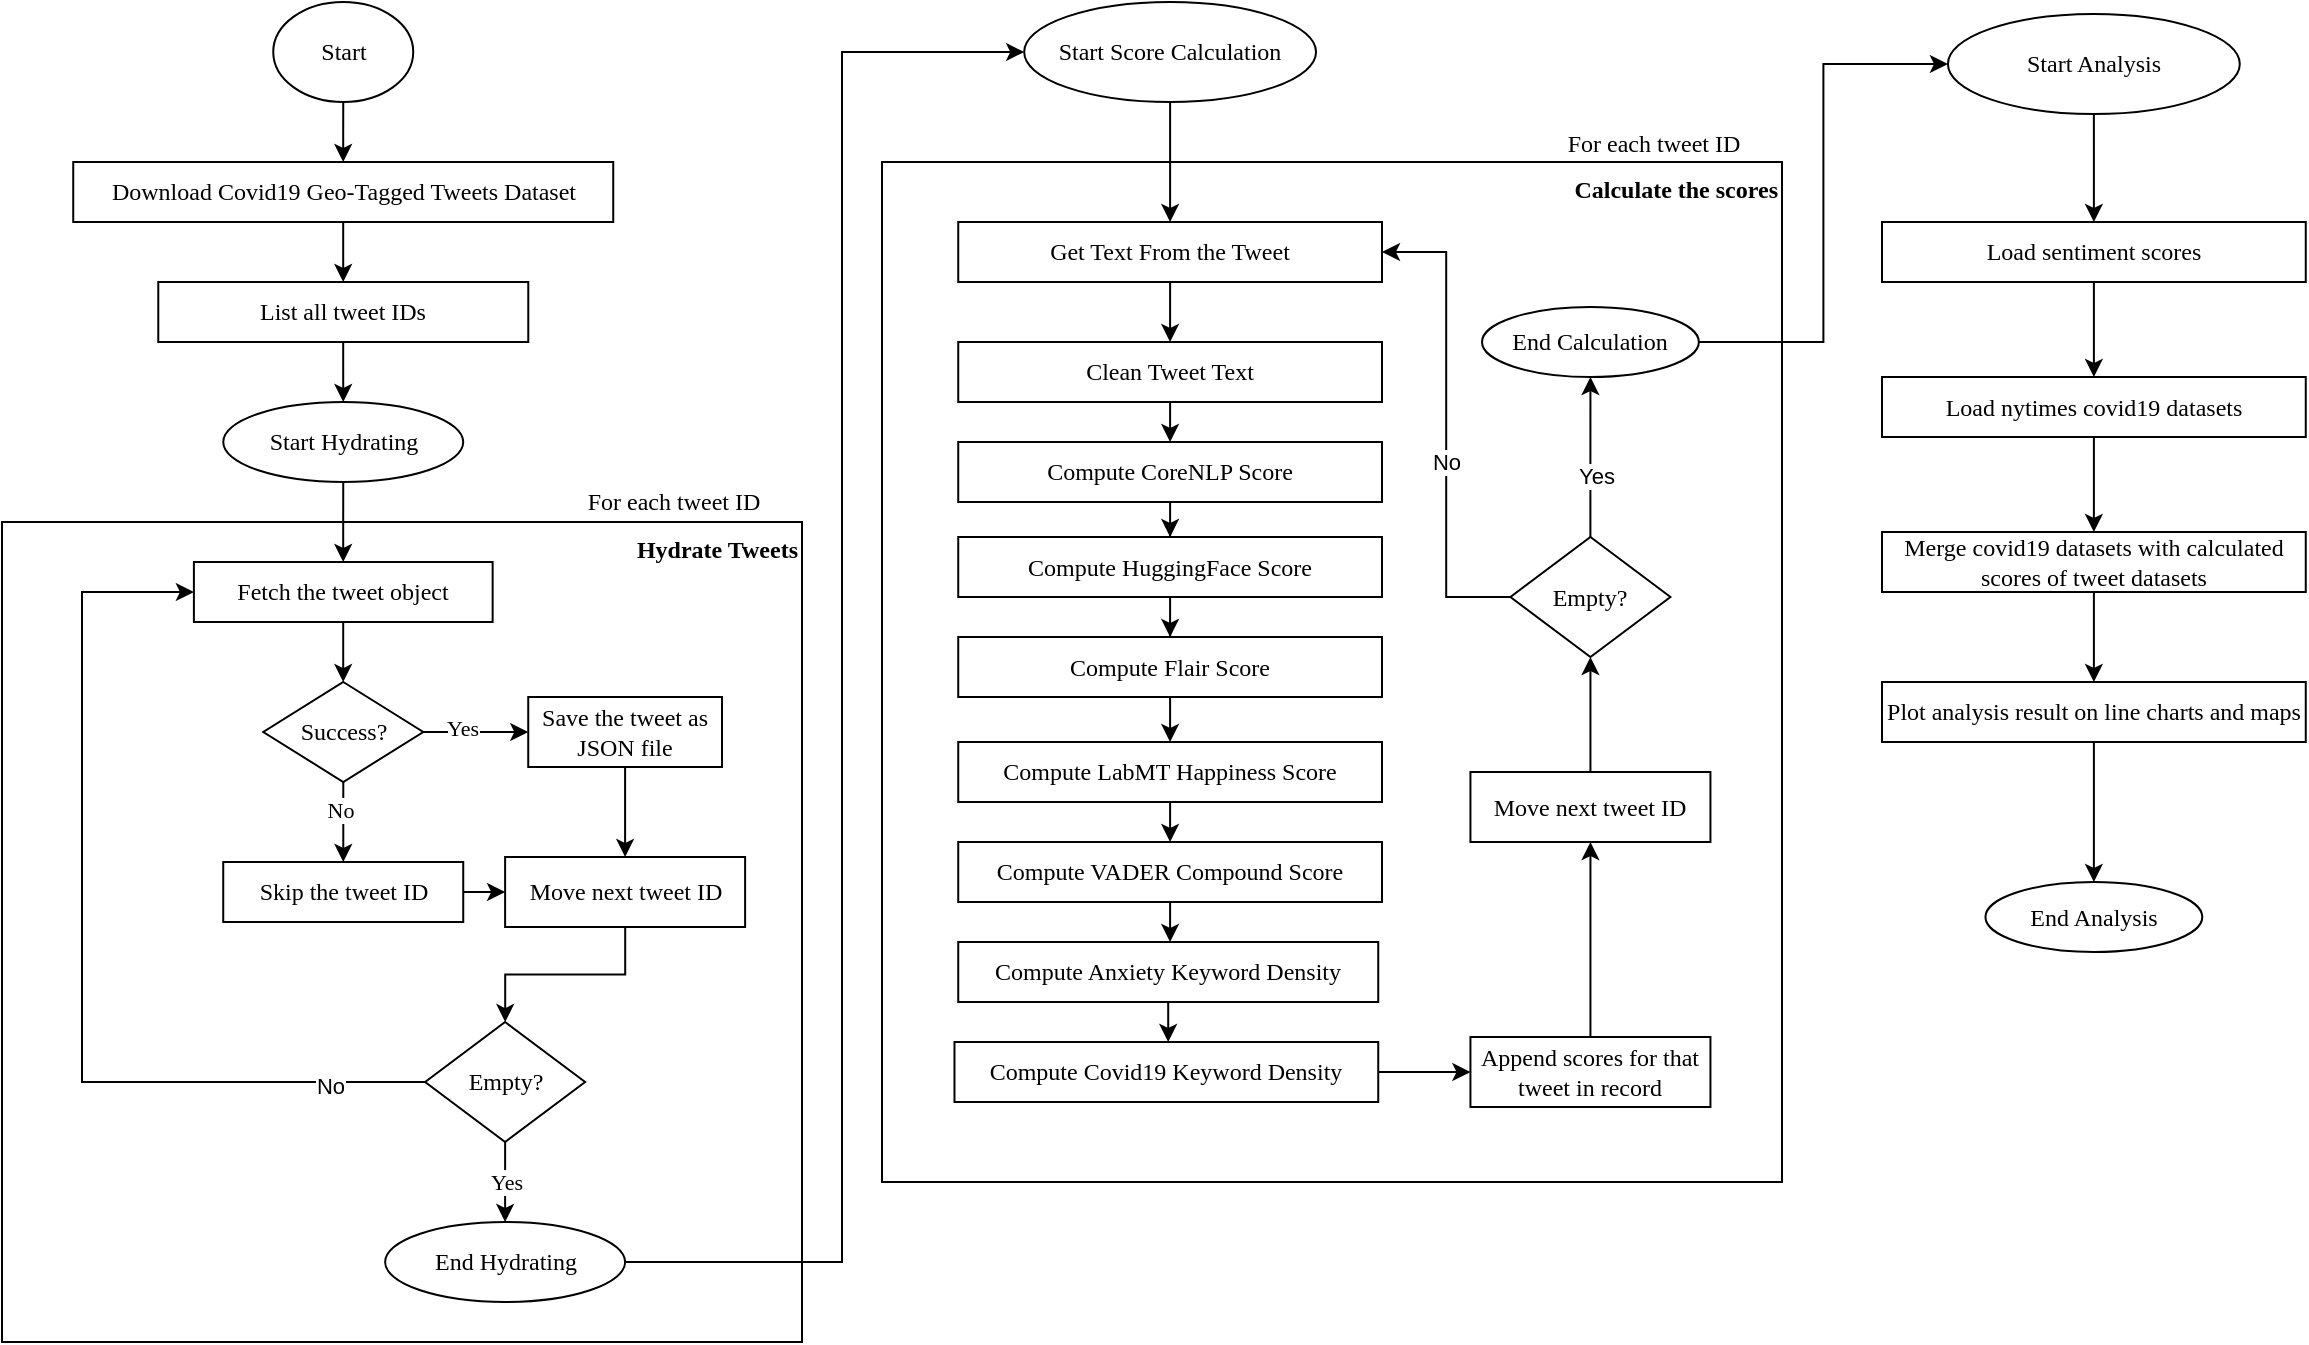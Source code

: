 <mxfile version="20.8.16" type="device" pages="6"><diagram id="WFGJhf7Wb_8c1iIh6tEP" name="flowchart"><mxGraphModel dx="1482" dy="811" grid="1" gridSize="10" guides="1" tooltips="1" connect="1" arrows="1" fold="1" page="1" pageScale="1" pageWidth="850" pageHeight="1100" math="0" shadow="0"><root><mxCell id="0"/><mxCell id="1" parent="0"/><mxCell id="GwhaYsbwEw93c8t0gjGf-1" value="Calculate the scores" style="rounded=0;whiteSpace=wrap;html=1;fontFamily=Times New Roman;verticalAlign=top;align=right;fontStyle=1" parent="1" vertex="1"><mxGeometry x="620" y="400" width="450" height="510" as="geometry"/></mxCell><mxCell id="FzNwnmccjH2WDh9dwTkF-33" value="Hydrate Tweets" style="rounded=0;whiteSpace=wrap;html=1;fontFamily=Times New Roman;verticalAlign=top;align=right;fontStyle=1" parent="1" vertex="1"><mxGeometry x="180" y="580" width="400" height="410" as="geometry"/></mxCell><mxCell id="FzNwnmccjH2WDh9dwTkF-3" value="" style="edgeStyle=orthogonalEdgeStyle;rounded=0;orthogonalLoop=1;jettySize=auto;html=1;fontFamily=Times New Roman;fontStyle=0" parent="1" source="FzNwnmccjH2WDh9dwTkF-1" target="FzNwnmccjH2WDh9dwTkF-2" edge="1"><mxGeometry relative="1" as="geometry"/></mxCell><mxCell id="FzNwnmccjH2WDh9dwTkF-1" value="Start" style="ellipse;whiteSpace=wrap;html=1;fontFamily=Times New Roman;fontStyle=0" parent="1" vertex="1"><mxGeometry x="315.62" y="320" width="70" height="50" as="geometry"/></mxCell><mxCell id="FzNwnmccjH2WDh9dwTkF-44" style="edgeStyle=orthogonalEdgeStyle;rounded=0;orthogonalLoop=1;jettySize=auto;html=1;fontFamily=Times New Roman;" parent="1" source="FzNwnmccjH2WDh9dwTkF-2" target="FzNwnmccjH2WDh9dwTkF-8" edge="1"><mxGeometry relative="1" as="geometry"/></mxCell><mxCell id="FzNwnmccjH2WDh9dwTkF-2" value="Download Covid19 Geo-Tagged Tweets Dataset" style="whiteSpace=wrap;html=1;fontFamily=Times New Roman;fontStyle=0" parent="1" vertex="1"><mxGeometry x="215.62" y="400" width="270" height="30" as="geometry"/></mxCell><mxCell id="FzNwnmccjH2WDh9dwTkF-13" value="" style="edgeStyle=orthogonalEdgeStyle;rounded=0;orthogonalLoop=1;jettySize=auto;html=1;fontFamily=Times New Roman;fontStyle=0" parent="1" source="FzNwnmccjH2WDh9dwTkF-8" target="FzNwnmccjH2WDh9dwTkF-12" edge="1"><mxGeometry relative="1" as="geometry"/></mxCell><mxCell id="FzNwnmccjH2WDh9dwTkF-8" value="List all tweet IDs" style="whiteSpace=wrap;html=1;fontFamily=Times New Roman;fontStyle=0" parent="1" vertex="1"><mxGeometry x="258.14" y="460" width="185" height="30" as="geometry"/></mxCell><mxCell id="FzNwnmccjH2WDh9dwTkF-15" value="" style="edgeStyle=orthogonalEdgeStyle;rounded=0;orthogonalLoop=1;jettySize=auto;html=1;fontFamily=Times New Roman;fontStyle=0" parent="1" source="FzNwnmccjH2WDh9dwTkF-12" target="FzNwnmccjH2WDh9dwTkF-14" edge="1"><mxGeometry relative="1" as="geometry"/></mxCell><mxCell id="FzNwnmccjH2WDh9dwTkF-12" value="Start Hydrating" style="ellipse;whiteSpace=wrap;html=1;fontFamily=Times New Roman;fontStyle=0;" parent="1" vertex="1"><mxGeometry x="290.62" y="520" width="120" height="40" as="geometry"/></mxCell><mxCell id="FzNwnmccjH2WDh9dwTkF-17" value="" style="edgeStyle=orthogonalEdgeStyle;rounded=0;orthogonalLoop=1;jettySize=auto;html=1;fontFamily=Times New Roman;fontStyle=0" parent="1" source="FzNwnmccjH2WDh9dwTkF-14" target="FzNwnmccjH2WDh9dwTkF-16" edge="1"><mxGeometry relative="1" as="geometry"/></mxCell><mxCell id="FzNwnmccjH2WDh9dwTkF-14" value="Fetch the tweet object" style="whiteSpace=wrap;html=1;fontFamily=Times New Roman;fontStyle=0;" parent="1" vertex="1"><mxGeometry x="275.95" y="600" width="149.37" height="30" as="geometry"/></mxCell><mxCell id="FzNwnmccjH2WDh9dwTkF-19" value="" style="edgeStyle=orthogonalEdgeStyle;rounded=0;orthogonalLoop=1;jettySize=auto;html=1;fontFamily=Times New Roman;fontStyle=0" parent="1" source="FzNwnmccjH2WDh9dwTkF-16" target="FzNwnmccjH2WDh9dwTkF-18" edge="1"><mxGeometry relative="1" as="geometry"/></mxCell><mxCell id="FzNwnmccjH2WDh9dwTkF-22" value="Yes" style="edgeLabel;html=1;align=center;verticalAlign=middle;resizable=0;points=[];fontFamily=Times New Roman;fontStyle=0" parent="FzNwnmccjH2WDh9dwTkF-19" vertex="1" connectable="0"><mxGeometry x="-0.248" y="2" relative="1" as="geometry"><mxPoint as="offset"/></mxGeometry></mxCell><mxCell id="FzNwnmccjH2WDh9dwTkF-21" value="" style="edgeStyle=orthogonalEdgeStyle;rounded=0;orthogonalLoop=1;jettySize=auto;html=1;fontFamily=Times New Roman;fontStyle=0" parent="1" source="FzNwnmccjH2WDh9dwTkF-16" target="FzNwnmccjH2WDh9dwTkF-20" edge="1"><mxGeometry relative="1" as="geometry"><Array as="points"><mxPoint x="351" y="780"/><mxPoint x="351" y="780"/></Array></mxGeometry></mxCell><mxCell id="FzNwnmccjH2WDh9dwTkF-23" value="No" style="edgeLabel;html=1;align=center;verticalAlign=middle;resizable=0;points=[];fontFamily=Times New Roman;fontStyle=0" parent="FzNwnmccjH2WDh9dwTkF-21" vertex="1" connectable="0"><mxGeometry x="-0.288" y="-2" relative="1" as="geometry"><mxPoint as="offset"/></mxGeometry></mxCell><mxCell id="FzNwnmccjH2WDh9dwTkF-16" value="Success?" style="rhombus;whiteSpace=wrap;html=1;fontFamily=Times New Roman;fontStyle=0;" parent="1" vertex="1"><mxGeometry x="310.64" y="660" width="80" height="50" as="geometry"/></mxCell><mxCell id="FzNwnmccjH2WDh9dwTkF-27" style="edgeStyle=orthogonalEdgeStyle;rounded=0;orthogonalLoop=1;jettySize=auto;html=1;entryX=0.5;entryY=0;entryDx=0;entryDy=0;fontFamily=Times New Roman;fontStyle=0" parent="1" source="FzNwnmccjH2WDh9dwTkF-18" target="FzNwnmccjH2WDh9dwTkF-25" edge="1"><mxGeometry relative="1" as="geometry"/></mxCell><mxCell id="FzNwnmccjH2WDh9dwTkF-18" value="Save the tweet as JSON file" style="whiteSpace=wrap;html=1;fontFamily=Times New Roman;fontStyle=0;" parent="1" vertex="1"><mxGeometry x="443.12" y="667.5" width="96.88" height="35" as="geometry"/></mxCell><mxCell id="FzNwnmccjH2WDh9dwTkF-26" value="" style="edgeStyle=orthogonalEdgeStyle;rounded=0;orthogonalLoop=1;jettySize=auto;html=1;fontFamily=Times New Roman;fontStyle=0" parent="1" source="FzNwnmccjH2WDh9dwTkF-20" target="FzNwnmccjH2WDh9dwTkF-25" edge="1"><mxGeometry relative="1" as="geometry"/></mxCell><mxCell id="FzNwnmccjH2WDh9dwTkF-20" value="Skip the tweet ID" style="whiteSpace=wrap;html=1;fontFamily=Times New Roman;fontStyle=0;" parent="1" vertex="1"><mxGeometry x="290.62" y="750" width="120" height="30" as="geometry"/></mxCell><mxCell id="FzNwnmccjH2WDh9dwTkF-29" value="" style="edgeStyle=orthogonalEdgeStyle;rounded=0;orthogonalLoop=1;jettySize=auto;html=1;fontFamily=Times New Roman;fontStyle=0" parent="1" source="FzNwnmccjH2WDh9dwTkF-25" target="FzNwnmccjH2WDh9dwTkF-28" edge="1"><mxGeometry relative="1" as="geometry"/></mxCell><mxCell id="FzNwnmccjH2WDh9dwTkF-25" value="Move next tweet ID" style="whiteSpace=wrap;html=1;fontFamily=Times New Roman;fontStyle=0;" parent="1" vertex="1"><mxGeometry x="431.56" y="747.5" width="120" height="35" as="geometry"/></mxCell><mxCell id="FzNwnmccjH2WDh9dwTkF-31" value="Yes" style="edgeStyle=orthogonalEdgeStyle;rounded=0;orthogonalLoop=1;jettySize=auto;html=1;fontFamily=Times New Roman;fontStyle=0" parent="1" source="FzNwnmccjH2WDh9dwTkF-28" target="FzNwnmccjH2WDh9dwTkF-30" edge="1"><mxGeometry relative="1" as="geometry"/></mxCell><mxCell id="FzNwnmccjH2WDh9dwTkF-32" style="edgeStyle=orthogonalEdgeStyle;rounded=0;orthogonalLoop=1;jettySize=auto;html=1;entryX=0;entryY=0.5;entryDx=0;entryDy=0;fontFamily=Times New Roman;fontStyle=0" parent="1" source="FzNwnmccjH2WDh9dwTkF-28" target="FzNwnmccjH2WDh9dwTkF-14" edge="1"><mxGeometry relative="1" as="geometry"><Array as="points"><mxPoint x="220" y="860"/><mxPoint x="220" y="615"/></Array></mxGeometry></mxCell><mxCell id="GwhaYsbwEw93c8t0gjGf-52" value="No" style="edgeLabel;html=1;align=center;verticalAlign=middle;resizable=0;points=[];" parent="FzNwnmccjH2WDh9dwTkF-32" vertex="1" connectable="0"><mxGeometry x="-0.799" y="2" relative="1" as="geometry"><mxPoint as="offset"/></mxGeometry></mxCell><mxCell id="FzNwnmccjH2WDh9dwTkF-28" value="Empty?" style="rhombus;whiteSpace=wrap;html=1;fontFamily=Times New Roman;fontStyle=0;" parent="1" vertex="1"><mxGeometry x="391.56" y="830" width="80" height="60" as="geometry"/></mxCell><mxCell id="GwhaYsbwEw93c8t0gjGf-51" style="edgeStyle=orthogonalEdgeStyle;rounded=0;orthogonalLoop=1;jettySize=auto;html=1;entryX=0;entryY=0.5;entryDx=0;entryDy=0;exitX=1;exitY=0.5;exitDx=0;exitDy=0;" parent="1" source="FzNwnmccjH2WDh9dwTkF-30" target="GwhaYsbwEw93c8t0gjGf-3" edge="1"><mxGeometry relative="1" as="geometry"><Array as="points"><mxPoint x="600" y="950"/><mxPoint x="600" y="345"/></Array></mxGeometry></mxCell><mxCell id="FzNwnmccjH2WDh9dwTkF-30" value="End Hydrating" style="ellipse;whiteSpace=wrap;html=1;fontFamily=Times New Roman;fontStyle=0;strokeWidth=1;" parent="1" vertex="1"><mxGeometry x="371.56" y="930" width="120" height="40" as="geometry"/></mxCell><mxCell id="FzNwnmccjH2WDh9dwTkF-34" value="For each tweet ID" style="text;html=1;strokeColor=none;fillColor=none;align=center;verticalAlign=middle;whiteSpace=wrap;rounded=0;fontFamily=Times New Roman;" parent="1" vertex="1"><mxGeometry x="452.12" y="555" width="128.44" height="30" as="geometry"/></mxCell><mxCell id="GwhaYsbwEw93c8t0gjGf-2" value="" style="edgeStyle=orthogonalEdgeStyle;rounded=0;orthogonalLoop=1;jettySize=auto;html=1;fontFamily=Times New Roman;fontStyle=0" parent="1" source="GwhaYsbwEw93c8t0gjGf-3" target="GwhaYsbwEw93c8t0gjGf-5" edge="1"><mxGeometry relative="1" as="geometry"/></mxCell><mxCell id="GwhaYsbwEw93c8t0gjGf-3" value="Start Score Calculation" style="ellipse;whiteSpace=wrap;html=1;fontFamily=Times New Roman;fontStyle=0" parent="1" vertex="1"><mxGeometry x="691.09" y="320" width="145.93" height="50" as="geometry"/></mxCell><mxCell id="GwhaYsbwEw93c8t0gjGf-4" style="edgeStyle=orthogonalEdgeStyle;rounded=0;orthogonalLoop=1;jettySize=auto;html=1;fontFamily=Times New Roman;" parent="1" source="GwhaYsbwEw93c8t0gjGf-5" target="GwhaYsbwEw93c8t0gjGf-6" edge="1"><mxGeometry relative="1" as="geometry"/></mxCell><mxCell id="GwhaYsbwEw93c8t0gjGf-5" value="Get Text From the Tweet" style="whiteSpace=wrap;html=1;fontFamily=Times New Roman;fontStyle=0" parent="1" vertex="1"><mxGeometry x="658.12" y="430" width="211.88" height="30" as="geometry"/></mxCell><mxCell id="GwhaYsbwEw93c8t0gjGf-40" style="edgeStyle=orthogonalEdgeStyle;rounded=0;orthogonalLoop=1;jettySize=auto;html=1;entryX=0.5;entryY=0;entryDx=0;entryDy=0;" parent="1" source="GwhaYsbwEw93c8t0gjGf-6" target="GwhaYsbwEw93c8t0gjGf-20" edge="1"><mxGeometry relative="1" as="geometry"/></mxCell><mxCell id="GwhaYsbwEw93c8t0gjGf-6" value="Clean Tweet Text" style="whiteSpace=wrap;html=1;fontFamily=Times New Roman;fontStyle=0" parent="1" vertex="1"><mxGeometry x="658.12" y="490" width="211.88" height="30" as="geometry"/></mxCell><mxCell id="GwhaYsbwEw93c8t0gjGf-46" style="edgeStyle=orthogonalEdgeStyle;rounded=0;orthogonalLoop=1;jettySize=auto;html=1;entryX=0.5;entryY=1;entryDx=0;entryDy=0;" parent="1" source="GwhaYsbwEw93c8t0gjGf-11" target="GwhaYsbwEw93c8t0gjGf-13" edge="1"><mxGeometry relative="1" as="geometry"/></mxCell><mxCell id="GwhaYsbwEw93c8t0gjGf-11" value="Append scores for that tweet in record" style="whiteSpace=wrap;html=1;fontFamily=Times New Roman;fontStyle=0;" parent="1" vertex="1"><mxGeometry x="914.22" y="837.5" width="120" height="35" as="geometry"/></mxCell><mxCell id="GwhaYsbwEw93c8t0gjGf-12" value="" style="edgeStyle=orthogonalEdgeStyle;rounded=0;orthogonalLoop=1;jettySize=auto;html=1;fontFamily=Times New Roman;fontStyle=0" parent="1" source="GwhaYsbwEw93c8t0gjGf-13" target="GwhaYsbwEw93c8t0gjGf-17" edge="1"><mxGeometry relative="1" as="geometry"/></mxCell><mxCell id="GwhaYsbwEw93c8t0gjGf-13" value="Move next tweet ID" style="whiteSpace=wrap;html=1;fontFamily=Times New Roman;fontStyle=0;" parent="1" vertex="1"><mxGeometry x="914.22" y="705" width="120" height="35" as="geometry"/></mxCell><mxCell id="GwhaYsbwEw93c8t0gjGf-43" value="" style="edgeStyle=orthogonalEdgeStyle;rounded=0;orthogonalLoop=1;jettySize=auto;html=1;" parent="1" source="GwhaYsbwEw93c8t0gjGf-17" target="GwhaYsbwEw93c8t0gjGf-18" edge="1"><mxGeometry relative="1" as="geometry"><Array as="points"><mxPoint x="974" y="550"/><mxPoint x="974" y="550"/></Array></mxGeometry></mxCell><mxCell id="4ExiGiXlTIhWX55ozrEt-1" value="Yes" style="edgeLabel;html=1;align=center;verticalAlign=middle;resizable=0;points=[];" parent="GwhaYsbwEw93c8t0gjGf-43" vertex="1" connectable="0"><mxGeometry x="-0.237" y="-3" relative="1" as="geometry"><mxPoint as="offset"/></mxGeometry></mxCell><mxCell id="GwhaYsbwEw93c8t0gjGf-44" style="edgeStyle=orthogonalEdgeStyle;rounded=0;orthogonalLoop=1;jettySize=auto;html=1;entryX=1;entryY=0.5;entryDx=0;entryDy=0;" parent="1" source="GwhaYsbwEw93c8t0gjGf-17" target="GwhaYsbwEw93c8t0gjGf-5" edge="1"><mxGeometry relative="1" as="geometry"/></mxCell><mxCell id="GwhaYsbwEw93c8t0gjGf-47" value="No" style="edgeLabel;html=1;align=center;verticalAlign=middle;resizable=0;points=[];" parent="GwhaYsbwEw93c8t0gjGf-44" vertex="1" connectable="0"><mxGeometry x="-0.158" relative="1" as="geometry"><mxPoint as="offset"/></mxGeometry></mxCell><mxCell id="GwhaYsbwEw93c8t0gjGf-17" value="Empty?" style="rhombus;whiteSpace=wrap;html=1;fontFamily=Times New Roman;fontStyle=0;" parent="1" vertex="1"><mxGeometry x="934.22" y="587.5" width="80" height="60" as="geometry"/></mxCell><mxCell id="GwhaYsbwEw93c8t0gjGf-65" style="edgeStyle=orthogonalEdgeStyle;rounded=0;orthogonalLoop=1;jettySize=auto;html=1;entryX=0;entryY=0.5;entryDx=0;entryDy=0;strokeWidth=1;" parent="1" source="GwhaYsbwEw93c8t0gjGf-18" target="GwhaYsbwEw93c8t0gjGf-54" edge="1"><mxGeometry relative="1" as="geometry"/></mxCell><mxCell id="GwhaYsbwEw93c8t0gjGf-18" value="End Calculation" style="ellipse;whiteSpace=wrap;html=1;fontFamily=Times New Roman;fontStyle=0;strokeWidth=1;" parent="1" vertex="1"><mxGeometry x="920" y="472.5" width="108.44" height="35" as="geometry"/></mxCell><mxCell id="GwhaYsbwEw93c8t0gjGf-39" style="edgeStyle=orthogonalEdgeStyle;rounded=0;orthogonalLoop=1;jettySize=auto;html=1;" parent="1" source="GwhaYsbwEw93c8t0gjGf-20" target="GwhaYsbwEw93c8t0gjGf-23" edge="1"><mxGeometry relative="1" as="geometry"/></mxCell><mxCell id="GwhaYsbwEw93c8t0gjGf-20" value="&lt;div style=&quot;text-align: justify;&quot;&gt;&lt;span style=&quot;background-color: initial;&quot;&gt;Compute CoreNLP Score&lt;/span&gt;&lt;/div&gt;" style="whiteSpace=wrap;html=1;fontFamily=Times New Roman;fontStyle=0;align=center;" parent="1" vertex="1"><mxGeometry x="658.12" y="540" width="211.88" height="30" as="geometry"/></mxCell><mxCell id="GwhaYsbwEw93c8t0gjGf-38" style="edgeStyle=orthogonalEdgeStyle;rounded=0;orthogonalLoop=1;jettySize=auto;html=1;" parent="1" source="GwhaYsbwEw93c8t0gjGf-23" target="GwhaYsbwEw93c8t0gjGf-24" edge="1"><mxGeometry relative="1" as="geometry"/></mxCell><mxCell id="GwhaYsbwEw93c8t0gjGf-23" value="&lt;div style=&quot;text-align: justify;&quot;&gt;&lt;span style=&quot;background-color: initial;&quot;&gt;Compute HuggingFace Score&lt;/span&gt;&lt;/div&gt;" style="whiteSpace=wrap;html=1;fontFamily=Times New Roman;fontStyle=0;align=center;" parent="1" vertex="1"><mxGeometry x="658.12" y="587.5" width="211.88" height="30" as="geometry"/></mxCell><mxCell id="GwhaYsbwEw93c8t0gjGf-48" style="edgeStyle=orthogonalEdgeStyle;rounded=0;orthogonalLoop=1;jettySize=auto;html=1;" parent="1" source="GwhaYsbwEw93c8t0gjGf-24" target="GwhaYsbwEw93c8t0gjGf-25" edge="1"><mxGeometry relative="1" as="geometry"/></mxCell><mxCell id="GwhaYsbwEw93c8t0gjGf-24" value="&lt;div style=&quot;text-align: justify;&quot;&gt;&lt;span style=&quot;background-color: initial;&quot;&gt;Compute Flair Score&lt;/span&gt;&lt;/div&gt;" style="whiteSpace=wrap;html=1;fontFamily=Times New Roman;fontStyle=0;align=center;" parent="1" vertex="1"><mxGeometry x="658.12" y="637.5" width="211.88" height="30" as="geometry"/></mxCell><mxCell id="GwhaYsbwEw93c8t0gjGf-33" style="edgeStyle=orthogonalEdgeStyle;rounded=0;orthogonalLoop=1;jettySize=auto;html=1;entryX=0.5;entryY=0;entryDx=0;entryDy=0;" parent="1" source="GwhaYsbwEw93c8t0gjGf-25" target="GwhaYsbwEw93c8t0gjGf-26" edge="1"><mxGeometry relative="1" as="geometry"/></mxCell><mxCell id="GwhaYsbwEw93c8t0gjGf-25" value="&lt;div style=&quot;text-align: justify;&quot;&gt;&lt;span style=&quot;background-color: initial;&quot;&gt;Compute LabMT Happiness Score&lt;/span&gt;&lt;/div&gt;" style="whiteSpace=wrap;html=1;fontFamily=Times New Roman;fontStyle=0;align=center;" parent="1" vertex="1"><mxGeometry x="658.12" y="690" width="211.88" height="30" as="geometry"/></mxCell><mxCell id="GwhaYsbwEw93c8t0gjGf-34" style="edgeStyle=orthogonalEdgeStyle;rounded=0;orthogonalLoop=1;jettySize=auto;html=1;" parent="1" source="GwhaYsbwEw93c8t0gjGf-26" target="GwhaYsbwEw93c8t0gjGf-27" edge="1"><mxGeometry relative="1" as="geometry"/></mxCell><mxCell id="GwhaYsbwEw93c8t0gjGf-26" value="&lt;div style=&quot;text-align: justify;&quot;&gt;&lt;span style=&quot;background-color: initial;&quot;&gt;Compute VADER Compound Score&lt;/span&gt;&lt;/div&gt;" style="whiteSpace=wrap;html=1;fontFamily=Times New Roman;fontStyle=0;align=center;" parent="1" vertex="1"><mxGeometry x="658.12" y="740" width="211.88" height="30" as="geometry"/></mxCell><mxCell id="GwhaYsbwEw93c8t0gjGf-35" style="edgeStyle=orthogonalEdgeStyle;rounded=0;orthogonalLoop=1;jettySize=auto;html=1;entryX=0.5;entryY=0;entryDx=0;entryDy=0;" parent="1" source="GwhaYsbwEw93c8t0gjGf-27" target="GwhaYsbwEw93c8t0gjGf-28" edge="1"><mxGeometry relative="1" as="geometry"/></mxCell><mxCell id="GwhaYsbwEw93c8t0gjGf-27" value="&lt;div style=&quot;text-align: justify;&quot;&gt;&lt;span style=&quot;background-color: initial;&quot;&gt;Compute Anxiety Keyword Density&lt;/span&gt;&lt;/div&gt;" style="whiteSpace=wrap;html=1;fontFamily=Times New Roman;fontStyle=0;align=center;" parent="1" vertex="1"><mxGeometry x="658.12" y="790" width="210" height="30" as="geometry"/></mxCell><mxCell id="GwhaYsbwEw93c8t0gjGf-42" style="edgeStyle=orthogonalEdgeStyle;rounded=0;orthogonalLoop=1;jettySize=auto;html=1;entryX=0;entryY=0.5;entryDx=0;entryDy=0;" parent="1" source="GwhaYsbwEw93c8t0gjGf-28" target="GwhaYsbwEw93c8t0gjGf-11" edge="1"><mxGeometry relative="1" as="geometry"/></mxCell><mxCell id="GwhaYsbwEw93c8t0gjGf-28" value="&lt;div style=&quot;text-align: justify;&quot;&gt;&lt;span style=&quot;background-color: initial;&quot;&gt;Compute Covid19 Keyword Density&lt;/span&gt;&lt;/div&gt;" style="whiteSpace=wrap;html=1;fontFamily=Times New Roman;fontStyle=0;align=center;" parent="1" vertex="1"><mxGeometry x="656.24" y="840" width="211.88" height="30" as="geometry"/></mxCell><mxCell id="GwhaYsbwEw93c8t0gjGf-49" value="For each tweet ID" style="text;html=1;strokeColor=none;fillColor=none;align=center;verticalAlign=middle;whiteSpace=wrap;rounded=0;fontFamily=Times New Roman;" parent="1" vertex="1"><mxGeometry x="942.22" y="376" width="128.44" height="30" as="geometry"/></mxCell><mxCell id="GwhaYsbwEw93c8t0gjGf-67" style="edgeStyle=orthogonalEdgeStyle;rounded=0;orthogonalLoop=1;jettySize=auto;html=1;entryX=0.5;entryY=0;entryDx=0;entryDy=0;strokeWidth=1;" parent="1" source="GwhaYsbwEw93c8t0gjGf-54" target="GwhaYsbwEw93c8t0gjGf-55" edge="1"><mxGeometry relative="1" as="geometry"/></mxCell><mxCell id="GwhaYsbwEw93c8t0gjGf-54" value="Start Analysis" style="ellipse;whiteSpace=wrap;html=1;fontFamily=Times New Roman;fontStyle=0" parent="1" vertex="1"><mxGeometry x="1152.97" y="326" width="145.93" height="50" as="geometry"/></mxCell><mxCell id="GwhaYsbwEw93c8t0gjGf-61" style="edgeStyle=orthogonalEdgeStyle;rounded=0;orthogonalLoop=1;jettySize=auto;html=1;entryX=0.5;entryY=0;entryDx=0;entryDy=0;strokeWidth=1;" parent="1" source="GwhaYsbwEw93c8t0gjGf-55" target="GwhaYsbwEw93c8t0gjGf-56" edge="1"><mxGeometry relative="1" as="geometry"/></mxCell><mxCell id="GwhaYsbwEw93c8t0gjGf-55" value="Load sentiment scores" style="whiteSpace=wrap;html=1;fontFamily=Times New Roman;fontStyle=0" parent="1" vertex="1"><mxGeometry x="1120" y="430" width="211.88" height="30" as="geometry"/></mxCell><mxCell id="GwhaYsbwEw93c8t0gjGf-62" style="edgeStyle=orthogonalEdgeStyle;rounded=0;orthogonalLoop=1;jettySize=auto;html=1;entryX=0.5;entryY=0;entryDx=0;entryDy=0;strokeWidth=1;" parent="1" source="GwhaYsbwEw93c8t0gjGf-56" target="GwhaYsbwEw93c8t0gjGf-57" edge="1"><mxGeometry relative="1" as="geometry"/></mxCell><mxCell id="GwhaYsbwEw93c8t0gjGf-56" value="Load nytimes covid19 datasets" style="whiteSpace=wrap;html=1;fontFamily=Times New Roman;fontStyle=0" parent="1" vertex="1"><mxGeometry x="1120" y="507.5" width="211.88" height="30" as="geometry"/></mxCell><mxCell id="GwhaYsbwEw93c8t0gjGf-63" style="edgeStyle=orthogonalEdgeStyle;rounded=0;orthogonalLoop=1;jettySize=auto;html=1;entryX=0.5;entryY=0;entryDx=0;entryDy=0;strokeWidth=1;" parent="1" source="GwhaYsbwEw93c8t0gjGf-57" target="GwhaYsbwEw93c8t0gjGf-58" edge="1"><mxGeometry relative="1" as="geometry"/></mxCell><mxCell id="GwhaYsbwEw93c8t0gjGf-57" value="Merge covid19 datasets with calculated scores of tweet datasets" style="whiteSpace=wrap;html=1;fontFamily=Times New Roman;fontStyle=0" parent="1" vertex="1"><mxGeometry x="1120" y="585" width="211.88" height="30" as="geometry"/></mxCell><mxCell id="GwhaYsbwEw93c8t0gjGf-68" style="edgeStyle=orthogonalEdgeStyle;rounded=0;orthogonalLoop=1;jettySize=auto;html=1;entryX=0.5;entryY=0;entryDx=0;entryDy=0;strokeWidth=1;" parent="1" source="GwhaYsbwEw93c8t0gjGf-58" target="GwhaYsbwEw93c8t0gjGf-64" edge="1"><mxGeometry relative="1" as="geometry"/></mxCell><mxCell id="GwhaYsbwEw93c8t0gjGf-58" value="Plot analysis result on line charts and maps" style="whiteSpace=wrap;html=1;fontFamily=Times New Roman;fontStyle=0" parent="1" vertex="1"><mxGeometry x="1120" y="660" width="211.88" height="30" as="geometry"/></mxCell><mxCell id="GwhaYsbwEw93c8t0gjGf-64" value="End Analysis" style="ellipse;whiteSpace=wrap;html=1;fontFamily=Times New Roman;fontStyle=0;strokeWidth=1;" parent="1" vertex="1"><mxGeometry x="1171.72" y="760" width="108.44" height="35" as="geometry"/></mxCell></root></mxGraphModel></diagram><diagram id="auIyQ6_0FlZuw5X8eMc3" name="approach"><mxGraphModel dx="1482" dy="811" grid="1" gridSize="10" guides="1" tooltips="1" connect="1" arrows="1" fold="1" page="1" pageScale="1" pageWidth="850" pageHeight="1100" math="0" shadow="0"><root><mxCell id="0"/><mxCell id="1" parent="0"/><mxCell id="EqZQmPfjzmxmq2MKLN-E-8" value="" style="shape=table;html=1;whiteSpace=wrap;startSize=0;container=1;collapsible=0;childLayout=tableLayout;fontFamily=Times New Roman;fontSize=13;strokeWidth=2;fontStyle=0" parent="1" vertex="1"><mxGeometry x="290" y="360" width="400" height="487" as="geometry"/></mxCell><mxCell id="EqZQmPfjzmxmq2MKLN-E-9" value="" style="shape=tableRow;horizontal=0;startSize=0;swimlaneHead=0;swimlaneBody=0;top=0;left=0;bottom=0;right=0;collapsible=0;dropTarget=0;fillColor=none;points=[[0,0.5],[1,0.5]];portConstraint=eastwest;fontFamily=Times New Roman;fontSize=13;strokeWidth=2;fontStyle=0" parent="EqZQmPfjzmxmq2MKLN-E-8" vertex="1"><mxGeometry width="400" height="90" as="geometry"/></mxCell><mxCell id="EqZQmPfjzmxmq2MKLN-E-10" value="" style="shape=partialRectangle;html=1;whiteSpace=wrap;connectable=0;fillColor=none;top=0;left=0;bottom=0;right=0;overflow=hidden;fontFamily=Times New Roman;fontSize=13;strokeWidth=2;fontStyle=0" parent="EqZQmPfjzmxmq2MKLN-E-9" vertex="1"><mxGeometry width="400" height="90" as="geometry"><mxRectangle width="400" height="90" as="alternateBounds"/></mxGeometry></mxCell><mxCell id="EqZQmPfjzmxmq2MKLN-E-13" value="" style="shape=tableRow;horizontal=0;startSize=0;swimlaneHead=0;swimlaneBody=0;top=0;left=0;bottom=0;right=0;collapsible=0;dropTarget=0;fillColor=none;points=[[0,0.5],[1,0.5]];portConstraint=eastwest;fontFamily=Times New Roman;fontSize=13;strokeWidth=2;fontStyle=0" parent="EqZQmPfjzmxmq2MKLN-E-8" vertex="1"><mxGeometry y="90" width="400" height="90" as="geometry"/></mxCell><mxCell id="EqZQmPfjzmxmq2MKLN-E-14" value="" style="shape=partialRectangle;html=1;whiteSpace=wrap;connectable=0;fillColor=none;top=0;left=0;bottom=0;right=0;overflow=hidden;fontFamily=Times New Roman;fontSize=13;strokeWidth=2;fontStyle=0" parent="EqZQmPfjzmxmq2MKLN-E-13" vertex="1"><mxGeometry width="400" height="90" as="geometry"><mxRectangle width="400" height="90" as="alternateBounds"/></mxGeometry></mxCell><mxCell id="EqZQmPfjzmxmq2MKLN-E-17" value="" style="shape=tableRow;horizontal=0;startSize=0;swimlaneHead=0;swimlaneBody=0;top=0;left=0;bottom=0;right=0;collapsible=0;dropTarget=0;fillColor=none;points=[[0,0.5],[1,0.5]];portConstraint=eastwest;fontFamily=Times New Roman;fontSize=13;strokeWidth=2;fontStyle=0" parent="EqZQmPfjzmxmq2MKLN-E-8" vertex="1"><mxGeometry y="180" width="400" height="171" as="geometry"/></mxCell><mxCell id="EqZQmPfjzmxmq2MKLN-E-18" value="" style="shape=partialRectangle;html=1;whiteSpace=wrap;connectable=0;fillColor=none;top=0;left=0;bottom=0;right=0;overflow=hidden;fontFamily=Times New Roman;fontSize=13;strokeWidth=2;fontStyle=0" parent="EqZQmPfjzmxmq2MKLN-E-17" vertex="1"><mxGeometry width="400" height="171" as="geometry"><mxRectangle width="400" height="171" as="alternateBounds"/></mxGeometry></mxCell><mxCell id="EqZQmPfjzmxmq2MKLN-E-24" style="shape=tableRow;horizontal=0;startSize=0;swimlaneHead=0;swimlaneBody=0;top=0;left=0;bottom=0;right=0;collapsible=0;dropTarget=0;fillColor=none;points=[[0,0.5],[1,0.5]];portConstraint=eastwest;fontFamily=Times New Roman;fontSize=13;strokeWidth=2;fontStyle=0" parent="EqZQmPfjzmxmq2MKLN-E-8" vertex="1"><mxGeometry y="351" width="400" height="136" as="geometry"/></mxCell><mxCell id="EqZQmPfjzmxmq2MKLN-E-25" style="shape=partialRectangle;html=1;whiteSpace=wrap;connectable=0;fillColor=none;top=0;left=0;bottom=0;right=0;overflow=hidden;fontFamily=Times New Roman;fontSize=13;strokeWidth=2;fontStyle=0" parent="EqZQmPfjzmxmq2MKLN-E-24" vertex="1"><mxGeometry width="400" height="136" as="geometry"><mxRectangle width="400" height="136" as="alternateBounds"/></mxGeometry></mxCell><mxCell id="EqZQmPfjzmxmq2MKLN-E-1" value="&lt;ul style=&quot;font-size: 13px;&quot;&gt;&lt;li style=&quot;font-size: 13px;&quot;&gt;Hydrate Geo-Tagged Tweets dataset&lt;/li&gt;&lt;li style=&quot;font-size: 13px;&quot;&gt;Tweet text Preprocessing&lt;/li&gt;&lt;/ul&gt;" style="shape=step;perimeter=stepPerimeter;whiteSpace=wrap;html=1;fixedSize=1;strokeWidth=2;align=left;fontFamily=Times New Roman;fontSize=13;fontStyle=0" parent="1" vertex="1"><mxGeometry x="360" y="470" width="305" height="50" as="geometry"/></mxCell><mxCell id="EqZQmPfjzmxmq2MKLN-E-2" value="&lt;ul style=&quot;font-size: 13px;&quot;&gt;&lt;li style=&quot;font-size: 13px;&quot;&gt;Congure Miniconda and Jupyter Notebook&lt;/li&gt;&lt;li style=&quot;font-size: 13px;&quot;&gt;Install required python packages&lt;/li&gt;&lt;/ul&gt;" style="shape=step;perimeter=stepPerimeter;whiteSpace=wrap;html=1;fixedSize=1;strokeWidth=2;align=left;fontFamily=Times New Roman;fontSize=13;fontStyle=0" parent="1" vertex="1"><mxGeometry x="355" y="380" width="305" height="50" as="geometry"/></mxCell><mxCell id="EqZQmPfjzmxmq2MKLN-E-4" value="&lt;ul style=&quot;font-size: 13px;&quot;&gt;&lt;li style=&quot;font-size: 13px;&quot;&gt;CoreNLP Score&lt;/li&gt;&lt;li style=&quot;font-size: 13px;&quot;&gt;HuggingFace Score&lt;/li&gt;&lt;li style=&quot;font-size: 13px;&quot;&gt;Flair Score&lt;/li&gt;&lt;li style=&quot;font-size: 13px;&quot;&gt;LabMT Happiness Score&lt;/li&gt;&lt;li style=&quot;font-size: 13px;&quot;&gt;VADER Score&lt;/li&gt;&lt;li style=&quot;font-size: 13px;&quot;&gt;Anxiety related keyword density&lt;/li&gt;&lt;li style=&quot;font-size: 13px;&quot;&gt;Covid19 related keyword density&lt;/li&gt;&lt;/ul&gt;" style="shape=step;perimeter=stepPerimeter;whiteSpace=wrap;html=1;fixedSize=1;strokeWidth=2;align=left;fontFamily=Times New Roman;fontSize=13;fontStyle=0" parent="1" vertex="1"><mxGeometry x="355" y="560" width="305" height="130" as="geometry"/></mxCell><mxCell id="EqZQmPfjzmxmq2MKLN-E-6" value="&lt;ul style=&quot;font-size: 13px;&quot;&gt;&lt;li style=&quot;font-size: 13px;&quot;&gt;Merge Covid19 datasets with calculated scores&lt;/li&gt;&lt;li style=&quot;font-size: 13px;&quot;&gt;Choose 3 sample states from the most, median and the least infected states&lt;/li&gt;&lt;li style=&quot;font-size: 13px;&quot;&gt;Plot output for sample states&lt;/li&gt;&lt;li style=&quot;font-size: 13px;&quot;&gt;Analyze the output&lt;/li&gt;&lt;/ul&gt;" style="shape=step;perimeter=stepPerimeter;whiteSpace=wrap;html=1;fixedSize=1;strokeWidth=2;align=left;fontFamily=Times New Roman;fontSize=13;fontStyle=0" parent="1" vertex="1"><mxGeometry x="355" y="730" width="305" height="100" as="geometry"/></mxCell><mxCell id="EqZQmPfjzmxmq2MKLN-E-26" value="1" style="ellipse;whiteSpace=wrap;html=1;aspect=fixed;fontFamily=Times New Roman;fontSize=20;strokeWidth=2;fontStyle=0" parent="1" vertex="1"><mxGeometry x="320" y="390" width="30" height="30" as="geometry"/></mxCell><mxCell id="EqZQmPfjzmxmq2MKLN-E-27" value="2" style="ellipse;whiteSpace=wrap;html=1;aspect=fixed;fontFamily=Times New Roman;fontSize=20;strokeWidth=2;fontStyle=0" parent="1" vertex="1"><mxGeometry x="320" y="480" width="30" height="30" as="geometry"/></mxCell><mxCell id="EqZQmPfjzmxmq2MKLN-E-28" value="3" style="ellipse;whiteSpace=wrap;html=1;aspect=fixed;fontFamily=Times New Roman;fontSize=20;strokeWidth=2;fontStyle=0" parent="1" vertex="1"><mxGeometry x="320" y="610" width="30" height="30" as="geometry"/></mxCell><mxCell id="EqZQmPfjzmxmq2MKLN-E-29" value="4" style="ellipse;whiteSpace=wrap;html=1;aspect=fixed;fontFamily=Times New Roman;fontSize=20;strokeWidth=2;fontStyle=0" parent="1" vertex="1"><mxGeometry x="320" y="765" width="30" height="30" as="geometry"/></mxCell></root></mxGraphModel></diagram><diagram id="scKD10YcnGJ1b_aWgq3q" name="Page-3"><mxGraphModel dx="1482" dy="811" grid="1" gridSize="10" guides="1" tooltips="1" connect="1" arrows="1" fold="1" page="1" pageScale="1" pageWidth="850" pageHeight="1100" math="0" shadow="0"><root><mxCell id="0"/><mxCell id="1" parent="0"/><mxCell id="I-Y5plid4byfBfFpfmrl-74" value="Analysis of scores" style="rounded=0;whiteSpace=wrap;html=1;fontFamily=Times New Roman;verticalAlign=top;align=right;fontStyle=1" parent="1" vertex="1"><mxGeometry x="1240" y="547.5" width="290" height="442.5" as="geometry"/></mxCell><mxCell id="I-Y5plid4byfBfFpfmrl-1" value="Calculate the scores" style="rounded=0;whiteSpace=wrap;html=1;fontFamily=Times New Roman;verticalAlign=top;align=right;fontStyle=1" parent="1" vertex="1"><mxGeometry x="730" y="553.75" width="390" height="510" as="geometry"/></mxCell><mxCell id="I-Y5plid4byfBfFpfmrl-2" value="Hydrate Tweets" style="rounded=0;whiteSpace=wrap;html=1;fontFamily=Times New Roman;verticalAlign=top;align=right;fontStyle=1" parent="1" vertex="1"><mxGeometry x="260" y="730" width="400" height="410" as="geometry"/></mxCell><mxCell id="I-Y5plid4byfBfFpfmrl-3" value="" style="edgeStyle=orthogonalEdgeStyle;rounded=0;orthogonalLoop=1;jettySize=auto;html=1;fontFamily=Times New Roman;fontStyle=0" parent="1" source="I-Y5plid4byfBfFpfmrl-4" target="I-Y5plid4byfBfFpfmrl-6" edge="1"><mxGeometry relative="1" as="geometry"/></mxCell><mxCell id="I-Y5plid4byfBfFpfmrl-4" value="Start" style="ellipse;whiteSpace=wrap;html=1;fontFamily=Times New Roman;fontStyle=0" parent="1" vertex="1"><mxGeometry x="395.62" y="470" width="70" height="50" as="geometry"/></mxCell><mxCell id="I-Y5plid4byfBfFpfmrl-5" style="edgeStyle=orthogonalEdgeStyle;rounded=0;orthogonalLoop=1;jettySize=auto;html=1;fontFamily=Times New Roman;" parent="1" source="I-Y5plid4byfBfFpfmrl-6" target="I-Y5plid4byfBfFpfmrl-8" edge="1"><mxGeometry relative="1" as="geometry"/></mxCell><mxCell id="I-Y5plid4byfBfFpfmrl-6" value="Download Covid19 Geo-Tagged Tweets Dataset" style="whiteSpace=wrap;html=1;fontFamily=Times New Roman;fontStyle=0" parent="1" vertex="1"><mxGeometry x="295.62" y="550" width="270" height="30" as="geometry"/></mxCell><mxCell id="I-Y5plid4byfBfFpfmrl-7" value="" style="edgeStyle=orthogonalEdgeStyle;rounded=0;orthogonalLoop=1;jettySize=auto;html=1;fontFamily=Times New Roman;fontStyle=0" parent="1" source="I-Y5plid4byfBfFpfmrl-8" target="I-Y5plid4byfBfFpfmrl-10" edge="1"><mxGeometry relative="1" as="geometry"/></mxCell><mxCell id="I-Y5plid4byfBfFpfmrl-8" value="List all tweet IDs" style="whiteSpace=wrap;html=1;fontFamily=Times New Roman;fontStyle=0" parent="1" vertex="1"><mxGeometry x="338.14" y="610" width="185" height="30" as="geometry"/></mxCell><mxCell id="I-Y5plid4byfBfFpfmrl-9" value="" style="edgeStyle=orthogonalEdgeStyle;rounded=0;orthogonalLoop=1;jettySize=auto;html=1;fontFamily=Times New Roman;fontStyle=0" parent="1" source="I-Y5plid4byfBfFpfmrl-10" target="I-Y5plid4byfBfFpfmrl-12" edge="1"><mxGeometry relative="1" as="geometry"/></mxCell><mxCell id="I-Y5plid4byfBfFpfmrl-10" value="Start Hydrating" style="ellipse;whiteSpace=wrap;html=1;fontFamily=Times New Roman;fontStyle=0;" parent="1" vertex="1"><mxGeometry x="370.62" y="670" width="120" height="40" as="geometry"/></mxCell><mxCell id="I-Y5plid4byfBfFpfmrl-11" value="" style="edgeStyle=orthogonalEdgeStyle;rounded=0;orthogonalLoop=1;jettySize=auto;html=1;fontFamily=Times New Roman;fontStyle=0" parent="1" source="I-Y5plid4byfBfFpfmrl-12" target="I-Y5plid4byfBfFpfmrl-17" edge="1"><mxGeometry relative="1" as="geometry"/></mxCell><mxCell id="I-Y5plid4byfBfFpfmrl-12" value="Fetch the tweet object" style="whiteSpace=wrap;html=1;fontFamily=Times New Roman;fontStyle=0;" parent="1" vertex="1"><mxGeometry x="355.95" y="750" width="149.37" height="30" as="geometry"/></mxCell><mxCell id="I-Y5plid4byfBfFpfmrl-13" value="" style="edgeStyle=orthogonalEdgeStyle;rounded=0;orthogonalLoop=1;jettySize=auto;html=1;fontFamily=Times New Roman;fontStyle=0" parent="1" source="I-Y5plid4byfBfFpfmrl-17" target="I-Y5plid4byfBfFpfmrl-19" edge="1"><mxGeometry relative="1" as="geometry"/></mxCell><mxCell id="I-Y5plid4byfBfFpfmrl-14" value="Yes" style="edgeLabel;html=1;align=center;verticalAlign=middle;resizable=0;points=[];fontFamily=Times New Roman;fontStyle=0" parent="I-Y5plid4byfBfFpfmrl-13" vertex="1" connectable="0"><mxGeometry x="-0.248" y="2" relative="1" as="geometry"><mxPoint as="offset"/></mxGeometry></mxCell><mxCell id="I-Y5plid4byfBfFpfmrl-15" value="" style="edgeStyle=orthogonalEdgeStyle;rounded=0;orthogonalLoop=1;jettySize=auto;html=1;fontFamily=Times New Roman;fontStyle=0" parent="1" source="I-Y5plid4byfBfFpfmrl-17" target="I-Y5plid4byfBfFpfmrl-21" edge="1"><mxGeometry relative="1" as="geometry"><Array as="points"><mxPoint x="431" y="930"/><mxPoint x="431" y="930"/></Array></mxGeometry></mxCell><mxCell id="I-Y5plid4byfBfFpfmrl-16" value="No" style="edgeLabel;html=1;align=center;verticalAlign=middle;resizable=0;points=[];fontFamily=Times New Roman;fontStyle=0" parent="I-Y5plid4byfBfFpfmrl-15" vertex="1" connectable="0"><mxGeometry x="-0.288" y="-2" relative="1" as="geometry"><mxPoint as="offset"/></mxGeometry></mxCell><mxCell id="I-Y5plid4byfBfFpfmrl-17" value="Success?" style="rhombus;whiteSpace=wrap;html=1;fontFamily=Times New Roman;fontStyle=0;" parent="1" vertex="1"><mxGeometry x="390.64" y="810" width="80" height="50" as="geometry"/></mxCell><mxCell id="I-Y5plid4byfBfFpfmrl-18" style="edgeStyle=orthogonalEdgeStyle;rounded=0;orthogonalLoop=1;jettySize=auto;html=1;entryX=0.5;entryY=0;entryDx=0;entryDy=0;fontFamily=Times New Roman;fontStyle=0" parent="1" source="I-Y5plid4byfBfFpfmrl-19" target="I-Y5plid4byfBfFpfmrl-23" edge="1"><mxGeometry relative="1" as="geometry"/></mxCell><mxCell id="I-Y5plid4byfBfFpfmrl-19" value="Save the tweet as JSON file" style="whiteSpace=wrap;html=1;fontFamily=Times New Roman;fontStyle=0;" parent="1" vertex="1"><mxGeometry x="523.12" y="817.5" width="96.88" height="35" as="geometry"/></mxCell><mxCell id="I-Y5plid4byfBfFpfmrl-20" value="" style="edgeStyle=orthogonalEdgeStyle;rounded=0;orthogonalLoop=1;jettySize=auto;html=1;fontFamily=Times New Roman;fontStyle=0" parent="1" source="I-Y5plid4byfBfFpfmrl-21" target="I-Y5plid4byfBfFpfmrl-23" edge="1"><mxGeometry relative="1" as="geometry"/></mxCell><mxCell id="I-Y5plid4byfBfFpfmrl-21" value="Skip the tweet ID" style="whiteSpace=wrap;html=1;fontFamily=Times New Roman;fontStyle=0;" parent="1" vertex="1"><mxGeometry x="370.62" y="900" width="120" height="30" as="geometry"/></mxCell><mxCell id="I-Y5plid4byfBfFpfmrl-22" value="" style="edgeStyle=orthogonalEdgeStyle;rounded=0;orthogonalLoop=1;jettySize=auto;html=1;fontFamily=Times New Roman;fontStyle=0" parent="1" source="I-Y5plid4byfBfFpfmrl-23" target="I-Y5plid4byfBfFpfmrl-27" edge="1"><mxGeometry relative="1" as="geometry"/></mxCell><mxCell id="I-Y5plid4byfBfFpfmrl-23" value="Move next tweet ID" style="whiteSpace=wrap;html=1;fontFamily=Times New Roman;fontStyle=0;" parent="1" vertex="1"><mxGeometry x="511.56" y="897.5" width="120" height="35" as="geometry"/></mxCell><mxCell id="I-Y5plid4byfBfFpfmrl-24" value="Yes" style="edgeStyle=orthogonalEdgeStyle;rounded=0;orthogonalLoop=1;jettySize=auto;html=1;fontFamily=Times New Roman;fontStyle=0" parent="1" source="I-Y5plid4byfBfFpfmrl-27" target="I-Y5plid4byfBfFpfmrl-29" edge="1"><mxGeometry relative="1" as="geometry"/></mxCell><mxCell id="I-Y5plid4byfBfFpfmrl-25" style="edgeStyle=orthogonalEdgeStyle;rounded=0;orthogonalLoop=1;jettySize=auto;html=1;entryX=0;entryY=0.5;entryDx=0;entryDy=0;fontFamily=Times New Roman;fontStyle=0" parent="1" source="I-Y5plid4byfBfFpfmrl-27" target="I-Y5plid4byfBfFpfmrl-12" edge="1"><mxGeometry relative="1" as="geometry"><Array as="points"><mxPoint x="300" y="1010"/><mxPoint x="300" y="765"/></Array></mxGeometry></mxCell><mxCell id="I-Y5plid4byfBfFpfmrl-26" value="No" style="edgeLabel;html=1;align=center;verticalAlign=middle;resizable=0;points=[];" parent="I-Y5plid4byfBfFpfmrl-25" vertex="1" connectable="0"><mxGeometry x="-0.799" y="2" relative="1" as="geometry"><mxPoint as="offset"/></mxGeometry></mxCell><mxCell id="I-Y5plid4byfBfFpfmrl-27" value="Empty?" style="rhombus;whiteSpace=wrap;html=1;fontFamily=Times New Roman;fontStyle=0;" parent="1" vertex="1"><mxGeometry x="471.56" y="980" width="80" height="60" as="geometry"/></mxCell><mxCell id="I-Y5plid4byfBfFpfmrl-29" value="End Hydrating" style="ellipse;whiteSpace=wrap;html=1;fontFamily=Times New Roman;fontStyle=0;strokeWidth=1;" parent="1" vertex="1"><mxGeometry x="451.56" y="1080" width="120" height="40" as="geometry"/></mxCell><mxCell id="I-Y5plid4byfBfFpfmrl-30" value="For each tweet ID" style="text;html=1;strokeColor=none;fillColor=none;align=center;verticalAlign=middle;whiteSpace=wrap;rounded=0;fontFamily=Times New Roman;" parent="1" vertex="1"><mxGeometry x="532.12" y="705" width="128.44" height="30" as="geometry"/></mxCell><mxCell id="I-Y5plid4byfBfFpfmrl-31" value="" style="edgeStyle=orthogonalEdgeStyle;rounded=0;orthogonalLoop=1;jettySize=auto;html=1;fontFamily=Times New Roman;fontStyle=0" parent="1" source="I-Y5plid4byfBfFpfmrl-32" target="I-Y5plid4byfBfFpfmrl-34" edge="1"><mxGeometry relative="1" as="geometry"/></mxCell><mxCell id="I-Y5plid4byfBfFpfmrl-32" value="Start Score Calculation" style="ellipse;whiteSpace=wrap;html=1;fontFamily=Times New Roman;fontStyle=0;align=center;" parent="1" vertex="1"><mxGeometry x="766.07" y="464" width="145.93" height="50" as="geometry"/></mxCell><mxCell id="I-Y5plid4byfBfFpfmrl-33" style="edgeStyle=orthogonalEdgeStyle;rounded=0;orthogonalLoop=1;jettySize=auto;html=1;fontFamily=Times New Roman;" parent="1" source="I-Y5plid4byfBfFpfmrl-34" target="I-Y5plid4byfBfFpfmrl-36" edge="1"><mxGeometry relative="1" as="geometry"/></mxCell><mxCell id="I-Y5plid4byfBfFpfmrl-34" value="Get Text From the Tweet" style="whiteSpace=wrap;html=1;fontFamily=Times New Roman;fontStyle=0" parent="1" vertex="1"><mxGeometry x="768.12" y="583.75" width="141.88" height="30" as="geometry"/></mxCell><mxCell id="I-Y5plid4byfBfFpfmrl-35" style="edgeStyle=orthogonalEdgeStyle;rounded=0;orthogonalLoop=1;jettySize=auto;html=1;entryX=0.5;entryY=0;entryDx=0;entryDy=0;" parent="1" source="I-Y5plid4byfBfFpfmrl-36" target="I-Y5plid4byfBfFpfmrl-49" edge="1"><mxGeometry relative="1" as="geometry"/></mxCell><mxCell id="I-Y5plid4byfBfFpfmrl-36" value="Clean Tweet Text" style="whiteSpace=wrap;html=1;fontFamily=Times New Roman;fontStyle=0" parent="1" vertex="1"><mxGeometry x="768.12" y="643.75" width="141.88" height="30" as="geometry"/></mxCell><mxCell id="I-Y5plid4byfBfFpfmrl-37" style="edgeStyle=orthogonalEdgeStyle;rounded=0;orthogonalLoop=1;jettySize=auto;html=1;entryX=0.5;entryY=1;entryDx=0;entryDy=0;" parent="1" source="I-Y5plid4byfBfFpfmrl-38" target="I-Y5plid4byfBfFpfmrl-40" edge="1"><mxGeometry relative="1" as="geometry"/></mxCell><mxCell id="I-Y5plid4byfBfFpfmrl-38" value="Append scores for that tweet in record" style="whiteSpace=wrap;html=1;fontFamily=Times New Roman;fontStyle=0;" parent="1" vertex="1"><mxGeometry x="940" y="991" width="120" height="35" as="geometry"/></mxCell><mxCell id="I-Y5plid4byfBfFpfmrl-39" value="" style="edgeStyle=orthogonalEdgeStyle;rounded=0;orthogonalLoop=1;jettySize=auto;html=1;fontFamily=Times New Roman;fontStyle=0" parent="1" source="I-Y5plid4byfBfFpfmrl-40" target="I-Y5plid4byfBfFpfmrl-45" edge="1"><mxGeometry relative="1" as="geometry"/></mxCell><mxCell id="I-Y5plid4byfBfFpfmrl-40" value="Move next tweet ID" style="whiteSpace=wrap;html=1;fontFamily=Times New Roman;fontStyle=0;" parent="1" vertex="1"><mxGeometry x="940" y="860" width="120" height="35" as="geometry"/></mxCell><mxCell id="I-Y5plid4byfBfFpfmrl-41" value="" style="edgeStyle=orthogonalEdgeStyle;rounded=0;orthogonalLoop=1;jettySize=auto;html=1;entryX=0.5;entryY=1;entryDx=0;entryDy=0;" parent="1" source="I-Y5plid4byfBfFpfmrl-45" target="I-Y5plid4byfBfFpfmrl-47" edge="1"><mxGeometry relative="1" as="geometry"><Array as="points"><mxPoint x="1000" y="704"/><mxPoint x="1044" y="704"/></Array></mxGeometry></mxCell><mxCell id="I-Y5plid4byfBfFpfmrl-42" value="Yes" style="edgeLabel;html=1;align=center;verticalAlign=middle;resizable=0;points=[];" parent="I-Y5plid4byfBfFpfmrl-41" vertex="1" connectable="0"><mxGeometry x="-0.237" y="-3" relative="1" as="geometry"><mxPoint as="offset"/></mxGeometry></mxCell><mxCell id="I-Y5plid4byfBfFpfmrl-43" style="edgeStyle=orthogonalEdgeStyle;rounded=0;orthogonalLoop=1;jettySize=auto;html=1;entryX=1;entryY=0.5;entryDx=0;entryDy=0;" parent="1" source="I-Y5plid4byfBfFpfmrl-45" target="I-Y5plid4byfBfFpfmrl-34" edge="1"><mxGeometry relative="1" as="geometry"/></mxCell><mxCell id="I-Y5plid4byfBfFpfmrl-44" value="No" style="edgeLabel;html=1;align=center;verticalAlign=middle;resizable=0;points=[];" parent="I-Y5plid4byfBfFpfmrl-43" vertex="1" connectable="0"><mxGeometry x="-0.158" relative="1" as="geometry"><mxPoint as="offset"/></mxGeometry></mxCell><mxCell id="I-Y5plid4byfBfFpfmrl-45" value="Empty?" style="rhombus;whiteSpace=wrap;html=1;fontFamily=Times New Roman;fontStyle=0;" parent="1" vertex="1"><mxGeometry x="960" y="741.25" width="80" height="60" as="geometry"/></mxCell><mxCell id="I-Y5plid4byfBfFpfmrl-47" value="End Calculation" style="ellipse;whiteSpace=wrap;html=1;fontFamily=Times New Roman;fontStyle=0;strokeWidth=1;" parent="1" vertex="1"><mxGeometry x="990" y="622.5" width="108.44" height="35" as="geometry"/></mxCell><mxCell id="I-Y5plid4byfBfFpfmrl-48" style="edgeStyle=orthogonalEdgeStyle;rounded=0;orthogonalLoop=1;jettySize=auto;html=1;" parent="1" source="I-Y5plid4byfBfFpfmrl-49" target="I-Y5plid4byfBfFpfmrl-51" edge="1"><mxGeometry relative="1" as="geometry"/></mxCell><mxCell id="I-Y5plid4byfBfFpfmrl-49" value="&lt;div style=&quot;text-align: justify;&quot;&gt;&lt;span style=&quot;background-color: initial;&quot;&gt;Compute CoreNLP Score&lt;/span&gt;&lt;/div&gt;" style="whiteSpace=wrap;html=1;fontFamily=Times New Roman;fontStyle=0;align=center;" parent="1" vertex="1"><mxGeometry x="768.12" y="693.75" width="141.88" height="30" as="geometry"/></mxCell><mxCell id="I-Y5plid4byfBfFpfmrl-50" style="edgeStyle=orthogonalEdgeStyle;rounded=0;orthogonalLoop=1;jettySize=auto;html=1;" parent="1" source="I-Y5plid4byfBfFpfmrl-51" target="I-Y5plid4byfBfFpfmrl-53" edge="1"><mxGeometry relative="1" as="geometry"/></mxCell><mxCell id="I-Y5plid4byfBfFpfmrl-51" value="&lt;div style=&quot;&quot;&gt;&lt;span style=&quot;background-color: initial;&quot;&gt;Compute HuggingFace Score&lt;/span&gt;&lt;/div&gt;" style="whiteSpace=wrap;html=1;fontFamily=Times New Roman;fontStyle=0;align=center;" parent="1" vertex="1"><mxGeometry x="768.12" y="741.25" width="141.88" height="30" as="geometry"/></mxCell><mxCell id="I-Y5plid4byfBfFpfmrl-52" style="edgeStyle=orthogonalEdgeStyle;rounded=0;orthogonalLoop=1;jettySize=auto;html=1;" parent="1" source="I-Y5plid4byfBfFpfmrl-53" target="I-Y5plid4byfBfFpfmrl-55" edge="1"><mxGeometry relative="1" as="geometry"/></mxCell><mxCell id="I-Y5plid4byfBfFpfmrl-53" value="&lt;div style=&quot;text-align: justify;&quot;&gt;&lt;span style=&quot;background-color: initial;&quot;&gt;Compute Flair Score&lt;/span&gt;&lt;/div&gt;" style="whiteSpace=wrap;html=1;fontFamily=Times New Roman;fontStyle=0;align=center;" parent="1" vertex="1"><mxGeometry x="768.12" y="791.25" width="141.88" height="30" as="geometry"/></mxCell><mxCell id="I-Y5plid4byfBfFpfmrl-54" style="edgeStyle=orthogonalEdgeStyle;rounded=0;orthogonalLoop=1;jettySize=auto;html=1;entryX=0.5;entryY=0;entryDx=0;entryDy=0;" parent="1" source="I-Y5plid4byfBfFpfmrl-55" target="I-Y5plid4byfBfFpfmrl-57" edge="1"><mxGeometry relative="1" as="geometry"/></mxCell><mxCell id="I-Y5plid4byfBfFpfmrl-55" value="&lt;div style=&quot;&quot;&gt;&lt;span style=&quot;background-color: initial;&quot;&gt;Compute LabMT Happiness Score&lt;/span&gt;&lt;/div&gt;" style="whiteSpace=wrap;html=1;fontFamily=Times New Roman;fontStyle=0;align=center;" parent="1" vertex="1"><mxGeometry x="768.12" y="843.75" width="141.88" height="30" as="geometry"/></mxCell><mxCell id="I-Y5plid4byfBfFpfmrl-56" style="edgeStyle=orthogonalEdgeStyle;rounded=0;orthogonalLoop=1;jettySize=auto;html=1;" parent="1" source="I-Y5plid4byfBfFpfmrl-57" target="I-Y5plid4byfBfFpfmrl-59" edge="1"><mxGeometry relative="1" as="geometry"/></mxCell><mxCell id="I-Y5plid4byfBfFpfmrl-57" value="&lt;div style=&quot;&quot;&gt;&lt;span style=&quot;background-color: initial;&quot;&gt;Compute VADER Compound Score&lt;/span&gt;&lt;/div&gt;" style="whiteSpace=wrap;html=1;fontFamily=Times New Roman;fontStyle=0;align=center;" parent="1" vertex="1"><mxGeometry x="768.12" y="893.75" width="141.88" height="30" as="geometry"/></mxCell><mxCell id="I-Y5plid4byfBfFpfmrl-58" style="edgeStyle=orthogonalEdgeStyle;rounded=0;orthogonalLoop=1;jettySize=auto;html=1;entryX=0.5;entryY=0;entryDx=0;entryDy=0;" parent="1" source="I-Y5plid4byfBfFpfmrl-59" target="I-Y5plid4byfBfFpfmrl-61" edge="1"><mxGeometry relative="1" as="geometry"/></mxCell><mxCell id="I-Y5plid4byfBfFpfmrl-59" value="&lt;div style=&quot;&quot;&gt;&lt;span style=&quot;background-color: initial;&quot;&gt;Compute Anxiety Keyword Density&lt;/span&gt;&lt;/div&gt;" style="whiteSpace=wrap;html=1;fontFamily=Times New Roman;fontStyle=0;align=center;" parent="1" vertex="1"><mxGeometry x="768.12" y="943.75" width="141.88" height="30" as="geometry"/></mxCell><mxCell id="I-Y5plid4byfBfFpfmrl-60" style="edgeStyle=orthogonalEdgeStyle;rounded=0;orthogonalLoop=1;jettySize=auto;html=1;entryX=0;entryY=0.5;entryDx=0;entryDy=0;" parent="1" source="I-Y5plid4byfBfFpfmrl-61" target="I-Y5plid4byfBfFpfmrl-38" edge="1"><mxGeometry relative="1" as="geometry"/></mxCell><mxCell id="I-Y5plid4byfBfFpfmrl-61" value="&lt;div style=&quot;&quot;&gt;&lt;span style=&quot;background-color: initial;&quot;&gt;Compute Covid19 Keyword Density&lt;/span&gt;&lt;/div&gt;" style="whiteSpace=wrap;html=1;fontFamily=Times New Roman;fontStyle=0;align=center;" parent="1" vertex="1"><mxGeometry x="766.24" y="993.75" width="143.76" height="30" as="geometry"/></mxCell><mxCell id="I-Y5plid4byfBfFpfmrl-62" value="For each tweet ID" style="text;html=1;strokeColor=none;fillColor=none;align=center;verticalAlign=middle;whiteSpace=wrap;rounded=0;fontFamily=Times New Roman;" parent="1" vertex="1"><mxGeometry x="1000" y="526" width="128.44" height="30" as="geometry"/></mxCell><mxCell id="I-Y5plid4byfBfFpfmrl-63" style="edgeStyle=orthogonalEdgeStyle;rounded=0;orthogonalLoop=1;jettySize=auto;html=1;entryX=0.5;entryY=0;entryDx=0;entryDy=0;strokeWidth=1;" parent="1" source="I-Y5plid4byfBfFpfmrl-64" target="I-Y5plid4byfBfFpfmrl-66" edge="1"><mxGeometry relative="1" as="geometry"/></mxCell><mxCell id="I-Y5plid4byfBfFpfmrl-64" value="Start Analysis" style="ellipse;whiteSpace=wrap;html=1;fontFamily=Times New Roman;fontStyle=0" parent="1" vertex="1"><mxGeometry x="1302.97" y="476" width="145.93" height="50" as="geometry"/></mxCell><mxCell id="I-Y5plid4byfBfFpfmrl-65" style="edgeStyle=orthogonalEdgeStyle;rounded=0;orthogonalLoop=1;jettySize=auto;html=1;entryX=0.5;entryY=0;entryDx=0;entryDy=0;strokeWidth=1;" parent="1" source="I-Y5plid4byfBfFpfmrl-66" target="I-Y5plid4byfBfFpfmrl-68" edge="1"><mxGeometry relative="1" as="geometry"/></mxCell><mxCell id="I-Y5plid4byfBfFpfmrl-66" value="Load sentiment scores" style="whiteSpace=wrap;html=1;fontFamily=Times New Roman;fontStyle=0" parent="1" vertex="1"><mxGeometry x="1270" y="580" width="211.88" height="30" as="geometry"/></mxCell><mxCell id="I-Y5plid4byfBfFpfmrl-67" style="edgeStyle=orthogonalEdgeStyle;rounded=0;orthogonalLoop=1;jettySize=auto;html=1;entryX=0.5;entryY=0;entryDx=0;entryDy=0;strokeWidth=1;" parent="1" source="I-Y5plid4byfBfFpfmrl-68" target="I-Y5plid4byfBfFpfmrl-70" edge="1"><mxGeometry relative="1" as="geometry"/></mxCell><mxCell id="I-Y5plid4byfBfFpfmrl-68" value="Load nytimes covid19 datasets" style="whiteSpace=wrap;html=1;fontFamily=Times New Roman;fontStyle=0" parent="1" vertex="1"><mxGeometry x="1270" y="657.5" width="211.88" height="30" as="geometry"/></mxCell><mxCell id="I-Y5plid4byfBfFpfmrl-69" style="edgeStyle=orthogonalEdgeStyle;rounded=0;orthogonalLoop=1;jettySize=auto;html=1;entryX=0.5;entryY=0;entryDx=0;entryDy=0;strokeWidth=1;" parent="1" source="I-Y5plid4byfBfFpfmrl-70" target="I-Y5plid4byfBfFpfmrl-72" edge="1"><mxGeometry relative="1" as="geometry"/></mxCell><mxCell id="I-Y5plid4byfBfFpfmrl-70" value="Merge covid19 datasets with calculated scores of tweet datasets" style="whiteSpace=wrap;html=1;fontFamily=Times New Roman;fontStyle=0" parent="1" vertex="1"><mxGeometry x="1270" y="735" width="211.88" height="30" as="geometry"/></mxCell><mxCell id="I-Y5plid4byfBfFpfmrl-71" style="edgeStyle=orthogonalEdgeStyle;rounded=0;orthogonalLoop=1;jettySize=auto;html=1;entryX=0.5;entryY=0;entryDx=0;entryDy=0;strokeWidth=1;" parent="1" source="I-Y5plid4byfBfFpfmrl-72" target="I-Y5plid4byfBfFpfmrl-73" edge="1"><mxGeometry relative="1" as="geometry"/></mxCell><mxCell id="I-Y5plid4byfBfFpfmrl-72" value="Plot analysis result on line charts and maps" style="whiteSpace=wrap;html=1;fontFamily=Times New Roman;fontStyle=0" parent="1" vertex="1"><mxGeometry x="1270" y="810" width="211.88" height="30" as="geometry"/></mxCell><mxCell id="I-Y5plid4byfBfFpfmrl-73" value="End Analysis" style="ellipse;whiteSpace=wrap;html=1;fontFamily=Times New Roman;fontStyle=0;strokeWidth=1;" parent="1" vertex="1"><mxGeometry x="1321.72" y="910" width="108.44" height="35" as="geometry"/></mxCell></root></mxGraphModel></diagram><diagram id="8hckfhbR-zCagE-54wad" name="Page-4"><mxGraphModel dx="1482" dy="809" grid="1" gridSize="10" guides="1" tooltips="1" connect="1" arrows="1" fold="1" page="1" pageScale="1" pageWidth="850" pageHeight="1100" math="0" shadow="0"><root><mxCell id="0"/><mxCell id="1" parent="0"/><mxCell id="qX4giJhcrHzulX5yjKDI-1" value="Hydrate Tweets" style="rounded=0;whiteSpace=wrap;html=1;fontFamily=Times New Roman;verticalAlign=top;align=right;fontStyle=1" parent="1" vertex="1"><mxGeometry x="260" y="730" width="400" height="410" as="geometry"/></mxCell><mxCell id="qX4giJhcrHzulX5yjKDI-2" value="" style="edgeStyle=orthogonalEdgeStyle;rounded=0;orthogonalLoop=1;jettySize=auto;html=1;fontFamily=Times New Roman;fontStyle=0" parent="1" source="qX4giJhcrHzulX5yjKDI-3" target="qX4giJhcrHzulX5yjKDI-5" edge="1"><mxGeometry relative="1" as="geometry"/></mxCell><mxCell id="qX4giJhcrHzulX5yjKDI-3" value="Start" style="ellipse;whiteSpace=wrap;html=1;fontFamily=Times New Roman;fontStyle=0" parent="1" vertex="1"><mxGeometry x="395.62" y="470" width="70" height="50" as="geometry"/></mxCell><mxCell id="qX4giJhcrHzulX5yjKDI-4" style="edgeStyle=orthogonalEdgeStyle;rounded=0;orthogonalLoop=1;jettySize=auto;html=1;fontFamily=Times New Roman;" parent="1" source="qX4giJhcrHzulX5yjKDI-5" target="qX4giJhcrHzulX5yjKDI-7" edge="1"><mxGeometry relative="1" as="geometry"/></mxCell><mxCell id="qX4giJhcrHzulX5yjKDI-5" value="Download Covid19 Geo-Tagged Tweets Dataset" style="whiteSpace=wrap;html=1;fontFamily=Times New Roman;fontStyle=0" parent="1" vertex="1"><mxGeometry x="295.62" y="550" width="270" height="30" as="geometry"/></mxCell><mxCell id="qX4giJhcrHzulX5yjKDI-6" value="" style="edgeStyle=orthogonalEdgeStyle;rounded=0;orthogonalLoop=1;jettySize=auto;html=1;fontFamily=Times New Roman;fontStyle=0" parent="1" source="qX4giJhcrHzulX5yjKDI-7" target="qX4giJhcrHzulX5yjKDI-9" edge="1"><mxGeometry relative="1" as="geometry"/></mxCell><mxCell id="qX4giJhcrHzulX5yjKDI-7" value="List all tweet IDs" style="whiteSpace=wrap;html=1;fontFamily=Times New Roman;fontStyle=0" parent="1" vertex="1"><mxGeometry x="338.14" y="610" width="185" height="30" as="geometry"/></mxCell><mxCell id="qX4giJhcrHzulX5yjKDI-8" value="" style="edgeStyle=orthogonalEdgeStyle;rounded=0;orthogonalLoop=1;jettySize=auto;html=1;fontFamily=Times New Roman;fontStyle=0" parent="1" source="qX4giJhcrHzulX5yjKDI-9" target="qX4giJhcrHzulX5yjKDI-11" edge="1"><mxGeometry relative="1" as="geometry"/></mxCell><mxCell id="qX4giJhcrHzulX5yjKDI-9" value="Start Hydrating" style="ellipse;whiteSpace=wrap;html=1;fontFamily=Times New Roman;fontStyle=0;" parent="1" vertex="1"><mxGeometry x="370.62" y="670" width="120" height="40" as="geometry"/></mxCell><mxCell id="qX4giJhcrHzulX5yjKDI-10" value="" style="edgeStyle=orthogonalEdgeStyle;rounded=0;orthogonalLoop=1;jettySize=auto;html=1;fontFamily=Times New Roman;fontStyle=0" parent="1" source="qX4giJhcrHzulX5yjKDI-11" target="qX4giJhcrHzulX5yjKDI-16" edge="1"><mxGeometry relative="1" as="geometry"/></mxCell><mxCell id="qX4giJhcrHzulX5yjKDI-11" value="Fetch the tweet object" style="whiteSpace=wrap;html=1;fontFamily=Times New Roman;fontStyle=0;" parent="1" vertex="1"><mxGeometry x="355.95" y="750" width="149.37" height="30" as="geometry"/></mxCell><mxCell id="qX4giJhcrHzulX5yjKDI-12" value="" style="edgeStyle=orthogonalEdgeStyle;rounded=0;orthogonalLoop=1;jettySize=auto;html=1;fontFamily=Times New Roman;fontStyle=0" parent="1" source="qX4giJhcrHzulX5yjKDI-16" target="qX4giJhcrHzulX5yjKDI-18" edge="1"><mxGeometry relative="1" as="geometry"/></mxCell><mxCell id="qX4giJhcrHzulX5yjKDI-13" value="Yes" style="edgeLabel;html=1;align=center;verticalAlign=middle;resizable=0;points=[];fontFamily=Times New Roman;fontStyle=0" parent="qX4giJhcrHzulX5yjKDI-12" vertex="1" connectable="0"><mxGeometry x="-0.248" y="2" relative="1" as="geometry"><mxPoint as="offset"/></mxGeometry></mxCell><mxCell id="qX4giJhcrHzulX5yjKDI-14" value="" style="edgeStyle=orthogonalEdgeStyle;rounded=0;orthogonalLoop=1;jettySize=auto;html=1;fontFamily=Times New Roman;fontStyle=0" parent="1" source="qX4giJhcrHzulX5yjKDI-16" target="qX4giJhcrHzulX5yjKDI-20" edge="1"><mxGeometry relative="1" as="geometry"><Array as="points"><mxPoint x="431" y="930"/><mxPoint x="431" y="930"/></Array></mxGeometry></mxCell><mxCell id="qX4giJhcrHzulX5yjKDI-15" value="No" style="edgeLabel;html=1;align=center;verticalAlign=middle;resizable=0;points=[];fontFamily=Times New Roman;fontStyle=0" parent="qX4giJhcrHzulX5yjKDI-14" vertex="1" connectable="0"><mxGeometry x="-0.288" y="-2" relative="1" as="geometry"><mxPoint as="offset"/></mxGeometry></mxCell><mxCell id="qX4giJhcrHzulX5yjKDI-16" value="Success?" style="rhombus;whiteSpace=wrap;html=1;fontFamily=Times New Roman;fontStyle=0;" parent="1" vertex="1"><mxGeometry x="390.64" y="810" width="80" height="50" as="geometry"/></mxCell><mxCell id="qX4giJhcrHzulX5yjKDI-17" style="edgeStyle=orthogonalEdgeStyle;rounded=0;orthogonalLoop=1;jettySize=auto;html=1;entryX=0.5;entryY=0;entryDx=0;entryDy=0;fontFamily=Times New Roman;fontStyle=0" parent="1" source="qX4giJhcrHzulX5yjKDI-18" target="qX4giJhcrHzulX5yjKDI-22" edge="1"><mxGeometry relative="1" as="geometry"/></mxCell><mxCell id="qX4giJhcrHzulX5yjKDI-18" value="Save the tweet as JSON file" style="whiteSpace=wrap;html=1;fontFamily=Times New Roman;fontStyle=0;" parent="1" vertex="1"><mxGeometry x="523.12" y="817.5" width="96.88" height="35" as="geometry"/></mxCell><mxCell id="qX4giJhcrHzulX5yjKDI-19" value="" style="edgeStyle=orthogonalEdgeStyle;rounded=0;orthogonalLoop=1;jettySize=auto;html=1;fontFamily=Times New Roman;fontStyle=0" parent="1" source="qX4giJhcrHzulX5yjKDI-20" target="qX4giJhcrHzulX5yjKDI-22" edge="1"><mxGeometry relative="1" as="geometry"/></mxCell><mxCell id="qX4giJhcrHzulX5yjKDI-20" value="Skip the tweet ID" style="whiteSpace=wrap;html=1;fontFamily=Times New Roman;fontStyle=0;" parent="1" vertex="1"><mxGeometry x="370.62" y="900" width="120" height="30" as="geometry"/></mxCell><mxCell id="qX4giJhcrHzulX5yjKDI-21" value="" style="edgeStyle=orthogonalEdgeStyle;rounded=0;orthogonalLoop=1;jettySize=auto;html=1;fontFamily=Times New Roman;fontStyle=0" parent="1" source="qX4giJhcrHzulX5yjKDI-22" target="qX4giJhcrHzulX5yjKDI-26" edge="1"><mxGeometry relative="1" as="geometry"/></mxCell><mxCell id="qX4giJhcrHzulX5yjKDI-22" value="Move next tweet ID" style="whiteSpace=wrap;html=1;fontFamily=Times New Roman;fontStyle=0;" parent="1" vertex="1"><mxGeometry x="511.56" y="897.5" width="120" height="35" as="geometry"/></mxCell><mxCell id="qX4giJhcrHzulX5yjKDI-23" value="Yes" style="edgeStyle=orthogonalEdgeStyle;rounded=0;orthogonalLoop=1;jettySize=auto;html=1;fontFamily=Times New Roman;fontStyle=0" parent="1" source="qX4giJhcrHzulX5yjKDI-26" target="qX4giJhcrHzulX5yjKDI-27" edge="1"><mxGeometry relative="1" as="geometry"/></mxCell><mxCell id="qX4giJhcrHzulX5yjKDI-24" style="edgeStyle=orthogonalEdgeStyle;rounded=0;orthogonalLoop=1;jettySize=auto;html=1;entryX=0;entryY=0.5;entryDx=0;entryDy=0;fontFamily=Times New Roman;fontStyle=0" parent="1" source="qX4giJhcrHzulX5yjKDI-26" target="qX4giJhcrHzulX5yjKDI-11" edge="1"><mxGeometry relative="1" as="geometry"><Array as="points"><mxPoint x="300" y="1010"/><mxPoint x="300" y="765"/></Array></mxGeometry></mxCell><mxCell id="qX4giJhcrHzulX5yjKDI-25" value="No" style="edgeLabel;html=1;align=center;verticalAlign=middle;resizable=0;points=[];" parent="qX4giJhcrHzulX5yjKDI-24" vertex="1" connectable="0"><mxGeometry x="-0.799" y="2" relative="1" as="geometry"><mxPoint as="offset"/></mxGeometry></mxCell><mxCell id="qX4giJhcrHzulX5yjKDI-26" value="Empty?" style="rhombus;whiteSpace=wrap;html=1;fontFamily=Times New Roman;fontStyle=0;" parent="1" vertex="1"><mxGeometry x="471.56" y="980" width="80" height="60" as="geometry"/></mxCell><mxCell id="qX4giJhcrHzulX5yjKDI-27" value="End Hydrating" style="ellipse;whiteSpace=wrap;html=1;fontFamily=Times New Roman;fontStyle=0;strokeWidth=1;" parent="1" vertex="1"><mxGeometry x="451.56" y="1080" width="120" height="40" as="geometry"/></mxCell><mxCell id="qX4giJhcrHzulX5yjKDI-28" value="For each tweet ID" style="text;html=1;strokeColor=none;fillColor=none;align=center;verticalAlign=middle;whiteSpace=wrap;rounded=0;fontFamily=Times New Roman;" parent="1" vertex="1"><mxGeometry x="532.12" y="705" width="128.44" height="30" as="geometry"/></mxCell></root></mxGraphModel></diagram><diagram id="7RzGPM0inKduN-AplTla" name="Page-5"><mxGraphModel dx="1482" dy="809" grid="1" gridSize="10" guides="1" tooltips="1" connect="1" arrows="1" fold="1" page="1" pageScale="1" pageWidth="850" pageHeight="1100" math="0" shadow="0"><root><mxCell id="0"/><mxCell id="1" parent="0"/><mxCell id="vN_napVD1ycETsjM3Uh_-1" value="Calculate the scores" style="rounded=0;whiteSpace=wrap;html=1;fontFamily=Times New Roman;verticalAlign=top;align=right;fontStyle=1" parent="1" vertex="1"><mxGeometry x="170" y="429.75" width="390" height="510" as="geometry"/></mxCell><mxCell id="vN_napVD1ycETsjM3Uh_-2" value="" style="edgeStyle=orthogonalEdgeStyle;rounded=0;orthogonalLoop=1;jettySize=auto;html=1;fontFamily=Times New Roman;fontStyle=0" parent="1" source="vN_napVD1ycETsjM3Uh_-3" target="vN_napVD1ycETsjM3Uh_-5" edge="1"><mxGeometry relative="1" as="geometry"/></mxCell><mxCell id="vN_napVD1ycETsjM3Uh_-3" value="Start Score Calculation" style="ellipse;whiteSpace=wrap;html=1;fontFamily=Times New Roman;fontStyle=0;align=center;" parent="1" vertex="1"><mxGeometry x="206.07" y="340" width="145.93" height="50" as="geometry"/></mxCell><mxCell id="vN_napVD1ycETsjM3Uh_-4" style="edgeStyle=orthogonalEdgeStyle;rounded=0;orthogonalLoop=1;jettySize=auto;html=1;fontFamily=Times New Roman;" parent="1" source="vN_napVD1ycETsjM3Uh_-5" target="vN_napVD1ycETsjM3Uh_-7" edge="1"><mxGeometry relative="1" as="geometry"/></mxCell><mxCell id="vN_napVD1ycETsjM3Uh_-5" value="Get Text From the Tweet" style="whiteSpace=wrap;html=1;fontFamily=Times New Roman;fontStyle=0" parent="1" vertex="1"><mxGeometry x="208.12" y="459.75" width="141.88" height="30" as="geometry"/></mxCell><mxCell id="vN_napVD1ycETsjM3Uh_-6" style="edgeStyle=orthogonalEdgeStyle;rounded=0;orthogonalLoop=1;jettySize=auto;html=1;entryX=0.5;entryY=0;entryDx=0;entryDy=0;" parent="1" source="vN_napVD1ycETsjM3Uh_-7" target="vN_napVD1ycETsjM3Uh_-19" edge="1"><mxGeometry relative="1" as="geometry"/></mxCell><mxCell id="vN_napVD1ycETsjM3Uh_-7" value="Clean Tweet Text" style="whiteSpace=wrap;html=1;fontFamily=Times New Roman;fontStyle=0" parent="1" vertex="1"><mxGeometry x="208.12" y="519.75" width="141.88" height="30" as="geometry"/></mxCell><mxCell id="vN_napVD1ycETsjM3Uh_-8" style="edgeStyle=orthogonalEdgeStyle;rounded=0;orthogonalLoop=1;jettySize=auto;html=1;entryX=0.5;entryY=1;entryDx=0;entryDy=0;" parent="1" source="vN_napVD1ycETsjM3Uh_-9" target="vN_napVD1ycETsjM3Uh_-11" edge="1"><mxGeometry relative="1" as="geometry"/></mxCell><mxCell id="vN_napVD1ycETsjM3Uh_-9" value="Append scores for that tweet in record" style="whiteSpace=wrap;html=1;fontFamily=Times New Roman;fontStyle=0;" parent="1" vertex="1"><mxGeometry x="380" y="867" width="120" height="35" as="geometry"/></mxCell><mxCell id="vN_napVD1ycETsjM3Uh_-10" value="" style="edgeStyle=orthogonalEdgeStyle;rounded=0;orthogonalLoop=1;jettySize=auto;html=1;fontFamily=Times New Roman;fontStyle=0" parent="1" source="vN_napVD1ycETsjM3Uh_-11" target="vN_napVD1ycETsjM3Uh_-16" edge="1"><mxGeometry relative="1" as="geometry"/></mxCell><mxCell id="vN_napVD1ycETsjM3Uh_-11" value="Move next tweet ID" style="whiteSpace=wrap;html=1;fontFamily=Times New Roman;fontStyle=0;" parent="1" vertex="1"><mxGeometry x="380" y="736" width="120" height="35" as="geometry"/></mxCell><mxCell id="vN_napVD1ycETsjM3Uh_-12" value="" style="edgeStyle=orthogonalEdgeStyle;rounded=0;orthogonalLoop=1;jettySize=auto;html=1;entryX=0.5;entryY=1;entryDx=0;entryDy=0;" parent="1" source="vN_napVD1ycETsjM3Uh_-16" target="vN_napVD1ycETsjM3Uh_-17" edge="1"><mxGeometry relative="1" as="geometry"><Array as="points"><mxPoint x="440" y="580"/><mxPoint x="484" y="580"/></Array></mxGeometry></mxCell><mxCell id="vN_napVD1ycETsjM3Uh_-13" value="Yes" style="edgeLabel;html=1;align=center;verticalAlign=middle;resizable=0;points=[];" parent="vN_napVD1ycETsjM3Uh_-12" vertex="1" connectable="0"><mxGeometry x="-0.237" y="-3" relative="1" as="geometry"><mxPoint as="offset"/></mxGeometry></mxCell><mxCell id="vN_napVD1ycETsjM3Uh_-14" style="edgeStyle=orthogonalEdgeStyle;rounded=0;orthogonalLoop=1;jettySize=auto;html=1;entryX=1;entryY=0.5;entryDx=0;entryDy=0;" parent="1" source="vN_napVD1ycETsjM3Uh_-16" target="vN_napVD1ycETsjM3Uh_-5" edge="1"><mxGeometry relative="1" as="geometry"/></mxCell><mxCell id="vN_napVD1ycETsjM3Uh_-15" value="No" style="edgeLabel;html=1;align=center;verticalAlign=middle;resizable=0;points=[];" parent="vN_napVD1ycETsjM3Uh_-14" vertex="1" connectable="0"><mxGeometry x="-0.158" relative="1" as="geometry"><mxPoint as="offset"/></mxGeometry></mxCell><mxCell id="vN_napVD1ycETsjM3Uh_-16" value="Empty?" style="rhombus;whiteSpace=wrap;html=1;fontFamily=Times New Roman;fontStyle=0;" parent="1" vertex="1"><mxGeometry x="400" y="617.25" width="80" height="60" as="geometry"/></mxCell><mxCell id="vN_napVD1ycETsjM3Uh_-17" value="End Calculation" style="ellipse;whiteSpace=wrap;html=1;fontFamily=Times New Roman;fontStyle=0;strokeWidth=1;" parent="1" vertex="1"><mxGeometry x="430" y="498.5" width="108.44" height="35" as="geometry"/></mxCell><mxCell id="vN_napVD1ycETsjM3Uh_-18" style="edgeStyle=orthogonalEdgeStyle;rounded=0;orthogonalLoop=1;jettySize=auto;html=1;" parent="1" source="vN_napVD1ycETsjM3Uh_-19" target="vN_napVD1ycETsjM3Uh_-21" edge="1"><mxGeometry relative="1" as="geometry"/></mxCell><mxCell id="vN_napVD1ycETsjM3Uh_-19" value="&lt;div style=&quot;text-align: justify;&quot;&gt;&lt;span style=&quot;background-color: initial;&quot;&gt;Compute CoreNLP Score&lt;/span&gt;&lt;/div&gt;" style="whiteSpace=wrap;html=1;fontFamily=Times New Roman;fontStyle=0;align=center;" parent="1" vertex="1"><mxGeometry x="208.12" y="569.75" width="141.88" height="30" as="geometry"/></mxCell><mxCell id="vN_napVD1ycETsjM3Uh_-20" style="edgeStyle=orthogonalEdgeStyle;rounded=0;orthogonalLoop=1;jettySize=auto;html=1;" parent="1" source="vN_napVD1ycETsjM3Uh_-21" target="vN_napVD1ycETsjM3Uh_-23" edge="1"><mxGeometry relative="1" as="geometry"/></mxCell><mxCell id="vN_napVD1ycETsjM3Uh_-21" value="&lt;div style=&quot;&quot;&gt;Compute&amp;nbsp;&lt;span style=&quot;text-align: start; font-size: 9pt; line-height: 13.2px; font-family: &amp;quot;Linux Libertine&amp;quot;;&quot;&gt;HuggingFace &lt;/span&gt;&lt;span style=&quot;text-align: start; font-size: 9pt; line-height: 13.2px; font-family: &amp;quot;Linux Libertine&amp;quot;;&quot;&gt;Twitter-roBERTa-base&lt;/span&gt;&lt;span style=&quot;font-size: medium; text-align: start;&quot;&gt;&lt;/span&gt;&lt;span style=&quot;background-color: initial;&quot;&gt;&amp;nbsp;Score&lt;/span&gt;&lt;/div&gt;" style="whiteSpace=wrap;html=1;fontFamily=Times New Roman;fontStyle=0;align=center;" parent="1" vertex="1"><mxGeometry x="208.12" y="614" width="141.88" height="37.25" as="geometry"/></mxCell><mxCell id="vN_napVD1ycETsjM3Uh_-22" style="edgeStyle=orthogonalEdgeStyle;rounded=0;orthogonalLoop=1;jettySize=auto;html=1;" parent="1" source="vN_napVD1ycETsjM3Uh_-23" target="vN_napVD1ycETsjM3Uh_-25" edge="1"><mxGeometry relative="1" as="geometry"/></mxCell><mxCell id="vN_napVD1ycETsjM3Uh_-23" value="&lt;div style=&quot;text-align: justify;&quot;&gt;&lt;span style=&quot;background-color: initial;&quot;&gt;Compute Flair Score&lt;/span&gt;&lt;/div&gt;" style="whiteSpace=wrap;html=1;fontFamily=Times New Roman;fontStyle=0;align=center;" parent="1" vertex="1"><mxGeometry x="208.12" y="667.25" width="141.88" height="30" as="geometry"/></mxCell><mxCell id="vN_napVD1ycETsjM3Uh_-24" style="edgeStyle=orthogonalEdgeStyle;rounded=0;orthogonalLoop=1;jettySize=auto;html=1;entryX=0.5;entryY=0;entryDx=0;entryDy=0;" parent="1" source="vN_napVD1ycETsjM3Uh_-25" target="vN_napVD1ycETsjM3Uh_-27" edge="1"><mxGeometry relative="1" as="geometry"/></mxCell><mxCell id="vN_napVD1ycETsjM3Uh_-25" value="&lt;div style=&quot;&quot;&gt;&lt;span style=&quot;background-color: initial;&quot;&gt;Compute LabMT Happiness Score&lt;/span&gt;&lt;/div&gt;" style="whiteSpace=wrap;html=1;fontFamily=Times New Roman;fontStyle=0;align=center;" parent="1" vertex="1"><mxGeometry x="208.12" y="719.75" width="141.88" height="30" as="geometry"/></mxCell><mxCell id="vN_napVD1ycETsjM3Uh_-26" style="edgeStyle=orthogonalEdgeStyle;rounded=0;orthogonalLoop=1;jettySize=auto;html=1;" parent="1" source="vN_napVD1ycETsjM3Uh_-27" target="vN_napVD1ycETsjM3Uh_-29" edge="1"><mxGeometry relative="1" as="geometry"/></mxCell><mxCell id="vN_napVD1ycETsjM3Uh_-27" value="&lt;div style=&quot;&quot;&gt;&lt;span style=&quot;background-color: initial;&quot;&gt;Compute VADER Compound Score&lt;/span&gt;&lt;/div&gt;" style="whiteSpace=wrap;html=1;fontFamily=Times New Roman;fontStyle=0;align=center;" parent="1" vertex="1"><mxGeometry x="208.12" y="769.75" width="141.88" height="30" as="geometry"/></mxCell><mxCell id="vN_napVD1ycETsjM3Uh_-28" style="edgeStyle=orthogonalEdgeStyle;rounded=0;orthogonalLoop=1;jettySize=auto;html=1;entryX=0.5;entryY=0;entryDx=0;entryDy=0;" parent="1" source="vN_napVD1ycETsjM3Uh_-29" target="vN_napVD1ycETsjM3Uh_-31" edge="1"><mxGeometry relative="1" as="geometry"/></mxCell><mxCell id="vN_napVD1ycETsjM3Uh_-29" value="&lt;div style=&quot;&quot;&gt;&lt;span style=&quot;background-color: initial;&quot;&gt;Compute Anxiety Keyword Density&lt;/span&gt;&lt;/div&gt;" style="whiteSpace=wrap;html=1;fontFamily=Times New Roman;fontStyle=0;align=center;" parent="1" vertex="1"><mxGeometry x="208.12" y="819.75" width="141.88" height="30" as="geometry"/></mxCell><mxCell id="vN_napVD1ycETsjM3Uh_-30" style="edgeStyle=orthogonalEdgeStyle;rounded=0;orthogonalLoop=1;jettySize=auto;html=1;entryX=0;entryY=0.5;entryDx=0;entryDy=0;" parent="1" source="vN_napVD1ycETsjM3Uh_-31" target="vN_napVD1ycETsjM3Uh_-9" edge="1"><mxGeometry relative="1" as="geometry"/></mxCell><mxCell id="vN_napVD1ycETsjM3Uh_-31" value="&lt;div style=&quot;&quot;&gt;&lt;span style=&quot;background-color: initial;&quot;&gt;Compute Covid19 Keyword Density&lt;/span&gt;&lt;/div&gt;" style="whiteSpace=wrap;html=1;fontFamily=Times New Roman;fontStyle=0;align=center;" parent="1" vertex="1"><mxGeometry x="206.24" y="869.75" width="143.76" height="30" as="geometry"/></mxCell><mxCell id="vN_napVD1ycETsjM3Uh_-32" value="For each tweet ID" style="text;html=1;strokeColor=none;fillColor=none;align=center;verticalAlign=middle;whiteSpace=wrap;rounded=0;fontFamily=Times New Roman;" parent="1" vertex="1"><mxGeometry x="440" y="402" width="128.44" height="30" as="geometry"/></mxCell></root></mxGraphModel></diagram><diagram id="68dUvEpIAsvoOC_5gYKW" name="Page-6"><mxGraphModel dx="632" dy="811" grid="1" gridSize="10" guides="1" tooltips="1" connect="1" arrows="1" fold="1" page="1" pageScale="1" pageWidth="850" pageHeight="1100" math="0" shadow="0"><root><mxCell id="0"/><mxCell id="1" parent="0"/><mxCell id="c1TOz7cvt05YB2sYungH-1" value="Analysis of scores" style="rounded=0;whiteSpace=wrap;html=1;fontFamily=Times New Roman;verticalAlign=top;align=right;fontStyle=1" vertex="1" parent="1"><mxGeometry x="1060" y="321.5" width="290" height="442.5" as="geometry"/></mxCell><mxCell id="c1TOz7cvt05YB2sYungH-2" style="edgeStyle=orthogonalEdgeStyle;rounded=0;orthogonalLoop=1;jettySize=auto;html=1;entryX=0.5;entryY=0;entryDx=0;entryDy=0;strokeWidth=1;" edge="1" parent="1" source="c1TOz7cvt05YB2sYungH-3" target="c1TOz7cvt05YB2sYungH-5"><mxGeometry relative="1" as="geometry"/></mxCell><mxCell id="c1TOz7cvt05YB2sYungH-3" value="Start Analysis" style="ellipse;whiteSpace=wrap;html=1;fontFamily=Times New Roman;fontStyle=0" vertex="1" parent="1"><mxGeometry x="1122.97" y="250" width="145.93" height="50" as="geometry"/></mxCell><mxCell id="c1TOz7cvt05YB2sYungH-4" style="edgeStyle=orthogonalEdgeStyle;rounded=0;orthogonalLoop=1;jettySize=auto;html=1;entryX=0.5;entryY=0;entryDx=0;entryDy=0;strokeWidth=1;" edge="1" parent="1" source="c1TOz7cvt05YB2sYungH-5" target="c1TOz7cvt05YB2sYungH-7"><mxGeometry relative="1" as="geometry"/></mxCell><mxCell id="c1TOz7cvt05YB2sYungH-5" value="Load sentiment scores" style="whiteSpace=wrap;html=1;fontFamily=Times New Roman;fontStyle=0" vertex="1" parent="1"><mxGeometry x="1090" y="354" width="211.88" height="30" as="geometry"/></mxCell><mxCell id="c1TOz7cvt05YB2sYungH-6" style="edgeStyle=orthogonalEdgeStyle;rounded=0;orthogonalLoop=1;jettySize=auto;html=1;entryX=0.5;entryY=0;entryDx=0;entryDy=0;strokeWidth=1;" edge="1" parent="1" source="c1TOz7cvt05YB2sYungH-7" target="c1TOz7cvt05YB2sYungH-9"><mxGeometry relative="1" as="geometry"/></mxCell><mxCell id="c1TOz7cvt05YB2sYungH-7" value="Load nytimes covid19 datasets" style="whiteSpace=wrap;html=1;fontFamily=Times New Roman;fontStyle=0" vertex="1" parent="1"><mxGeometry x="1090" y="431.5" width="211.88" height="30" as="geometry"/></mxCell><mxCell id="c1TOz7cvt05YB2sYungH-8" style="edgeStyle=orthogonalEdgeStyle;rounded=0;orthogonalLoop=1;jettySize=auto;html=1;entryX=0.5;entryY=0;entryDx=0;entryDy=0;strokeWidth=1;" edge="1" parent="1" source="c1TOz7cvt05YB2sYungH-9" target="c1TOz7cvt05YB2sYungH-11"><mxGeometry relative="1" as="geometry"/></mxCell><mxCell id="c1TOz7cvt05YB2sYungH-9" value="Merge covid19 datasets with calculated scores of tweet datasets" style="whiteSpace=wrap;html=1;fontFamily=Times New Roman;fontStyle=0" vertex="1" parent="1"><mxGeometry x="1090" y="509" width="211.88" height="30" as="geometry"/></mxCell><mxCell id="c1TOz7cvt05YB2sYungH-10" style="edgeStyle=orthogonalEdgeStyle;rounded=0;orthogonalLoop=1;jettySize=auto;html=1;entryX=0.5;entryY=0;entryDx=0;entryDy=0;strokeWidth=1;" edge="1" parent="1" source="c1TOz7cvt05YB2sYungH-11" target="c1TOz7cvt05YB2sYungH-12"><mxGeometry relative="1" as="geometry"/></mxCell><mxCell id="c1TOz7cvt05YB2sYungH-11" value="Plot analysis result on line charts and maps" style="whiteSpace=wrap;html=1;fontFamily=Times New Roman;fontStyle=0" vertex="1" parent="1"><mxGeometry x="1090" y="584" width="211.88" height="30" as="geometry"/></mxCell><mxCell id="c1TOz7cvt05YB2sYungH-12" value="End Analysis" style="ellipse;whiteSpace=wrap;html=1;fontFamily=Times New Roman;fontStyle=0;strokeWidth=1;" vertex="1" parent="1"><mxGeometry x="1141.72" y="684" width="108.44" height="35" as="geometry"/></mxCell></root></mxGraphModel></diagram></mxfile>
